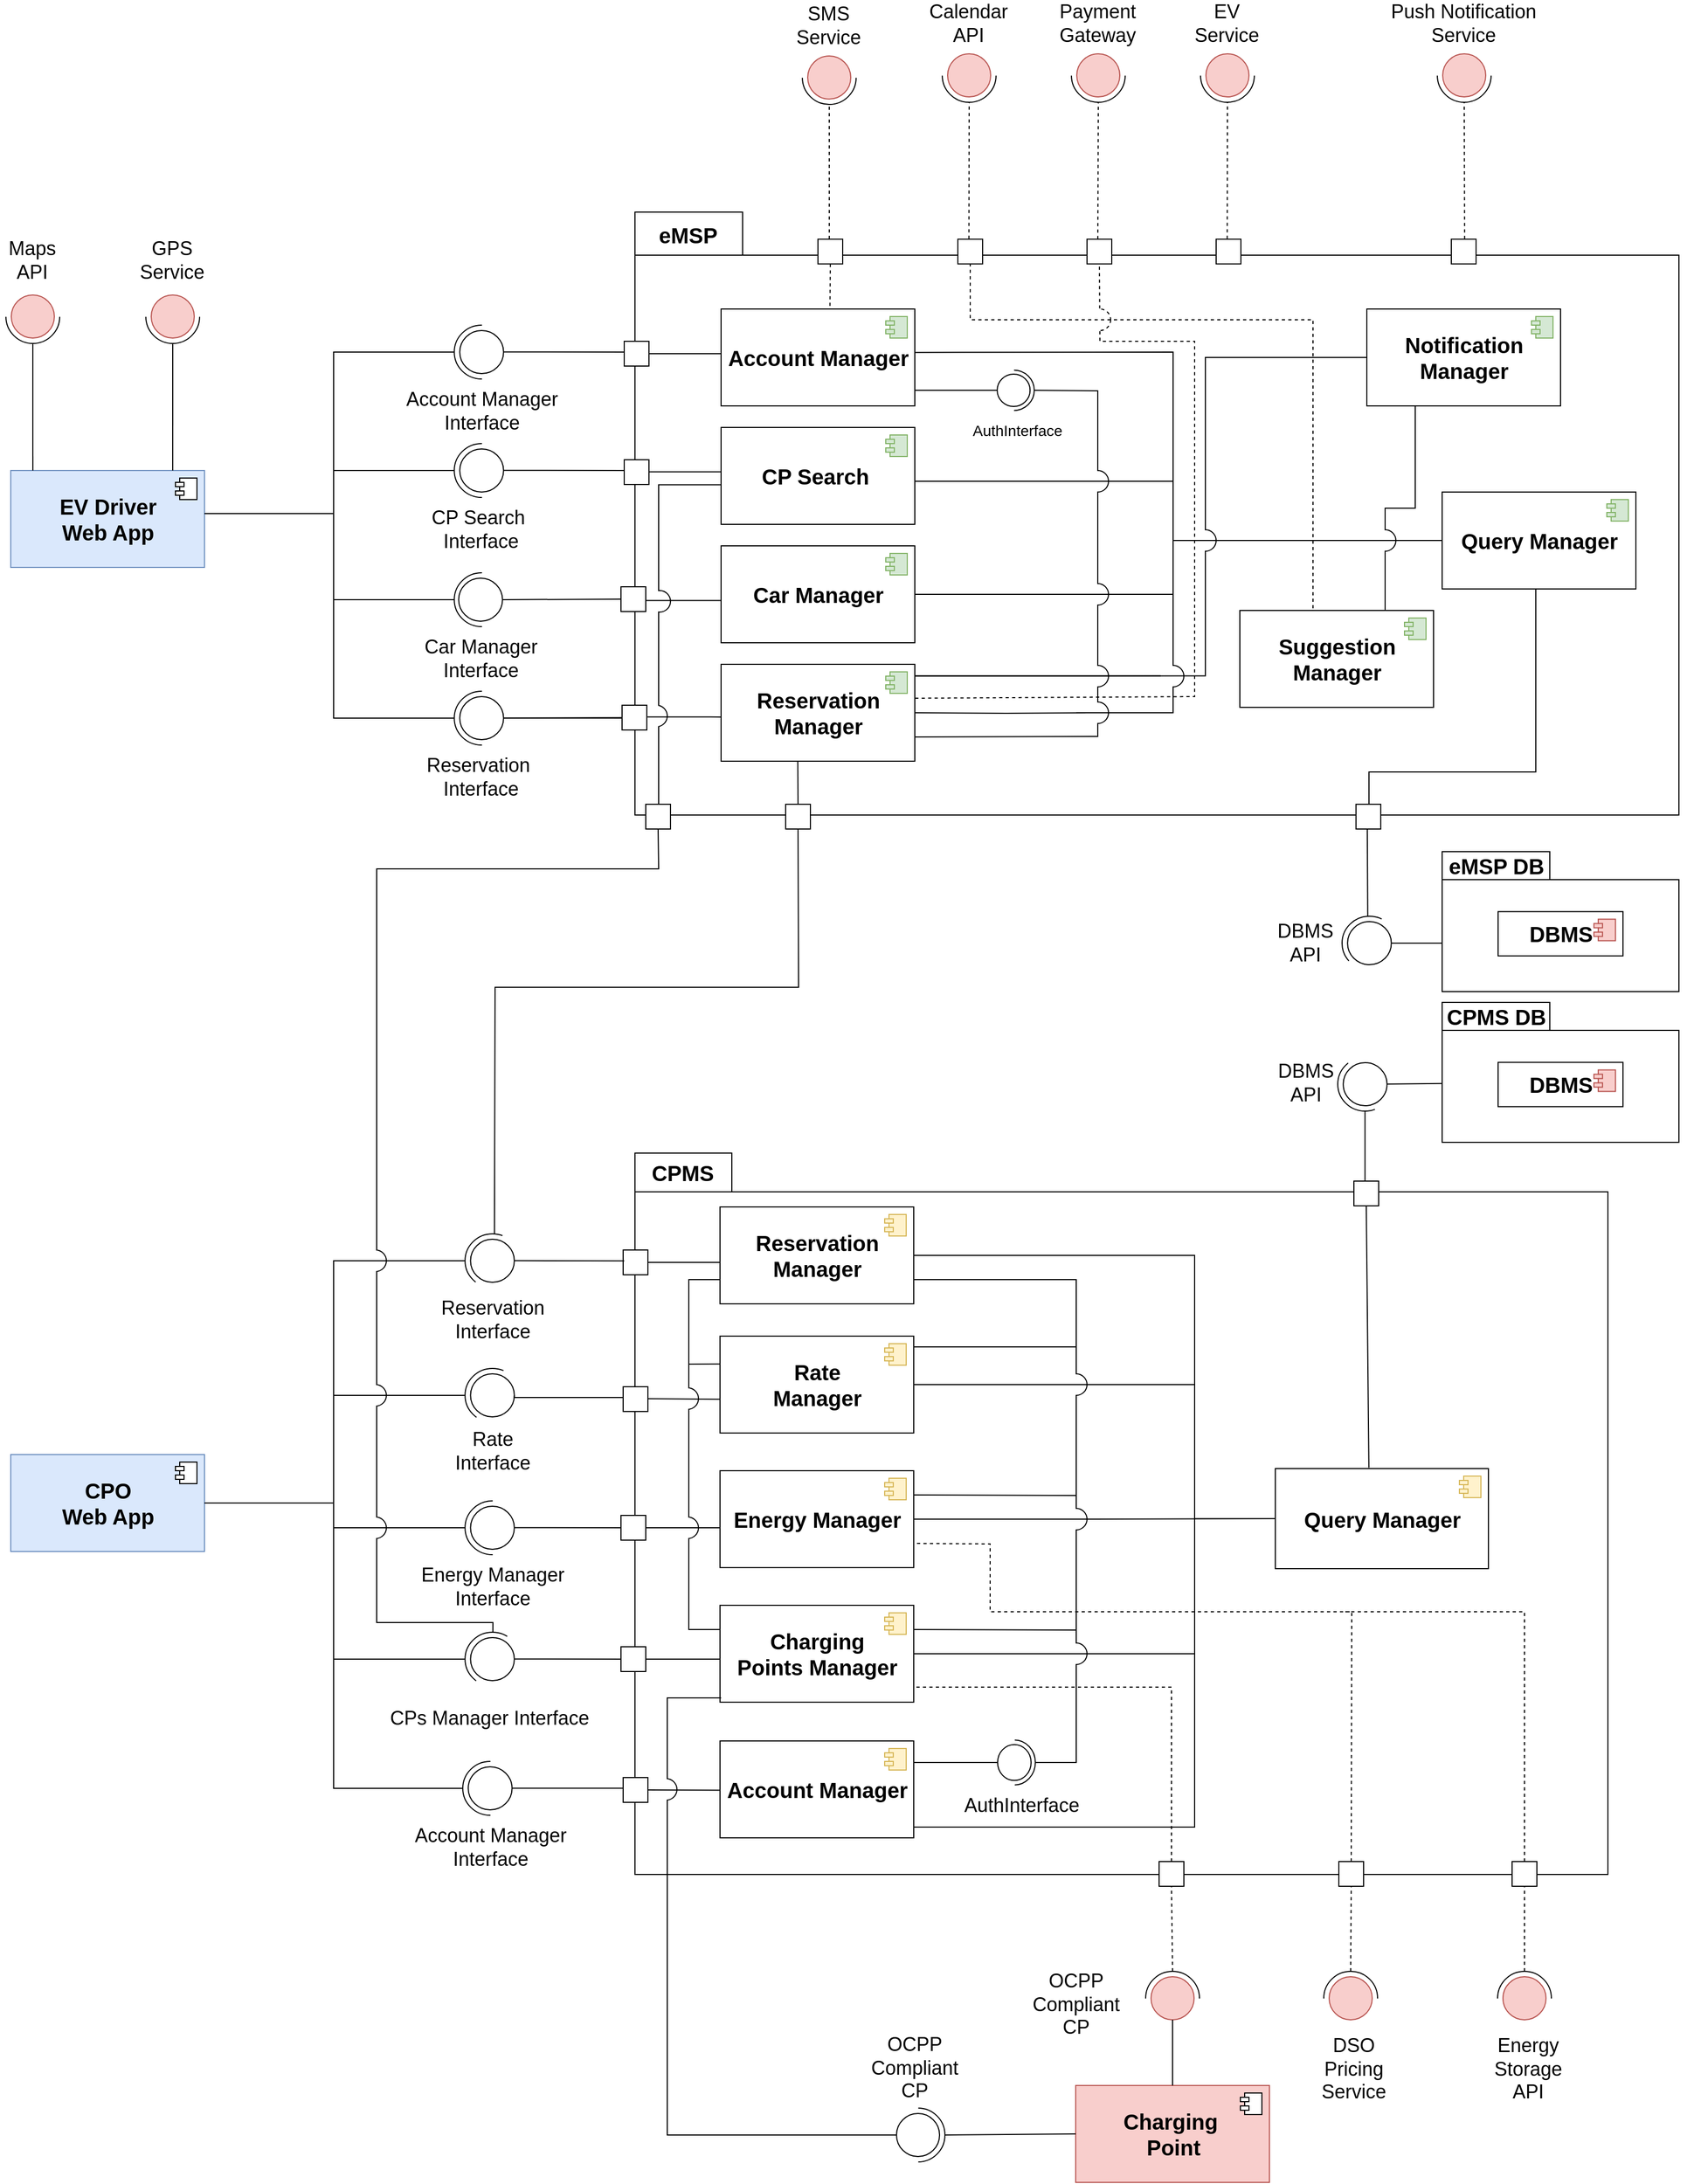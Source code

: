 <mxfile>
    <diagram id="Lw5kkMuMrnF7vJ6KjVIi" name="Pagina-1">
        <mxGraphModel dx="982" dy="1353" grid="1" gridSize="10" guides="1" tooltips="1" connect="1" arrows="1" fold="1" page="1" pageScale="1" pageWidth="827" pageHeight="1169" math="0" shadow="0">
            <root>
                <mxCell id="0"/>
                <mxCell id="1" parent="0"/>
                <mxCell id="714" value="" style="endArrow=none;html=1;rounded=0;entryX=0.5;entryY=1;entryDx=0;entryDy=0;exitX=0.508;exitY=0;exitDx=0;exitDy=0;exitPerimeter=0;" parent="1" source="597" target="715" edge="1">
                    <mxGeometry width="50" height="50" relative="1" as="geometry">
                        <mxPoint x="-362" y="770" as="sourcePoint"/>
                        <mxPoint x="-220" y="120" as="targetPoint"/>
                        <Array as="points">
                            <mxPoint x="-362" y="760"/>
                            <mxPoint x="-470" y="760"/>
                            <mxPoint x="-470" y="60"/>
                            <mxPoint x="-208" y="60"/>
                        </Array>
                    </mxGeometry>
                </mxCell>
                <mxCell id="701" value="" style="group;rotation=90;" parent="1" connectable="0" vertex="1">
                    <mxGeometry x="-20" y="1189" width="60.5" height="91.5" as="geometry"/>
                </mxCell>
                <mxCell id="702" value="" style="group;rotation=0;rounded=0;fontSize=20;" parent="701" connectable="0" vertex="1">
                    <mxGeometry x="21" y="17" width="55" height="60" as="geometry"/>
                </mxCell>
                <mxCell id="703" value="" style="ellipse;fillColor=#ffffff;strokeColor=#000000;fontSize=20;rotation=-180;" parent="702" vertex="1">
                    <mxGeometry x="7" y="5" width="50" height="50" as="geometry"/>
                </mxCell>
                <mxCell id="704" value="" style="rounded=0;whiteSpace=wrap;html=1;fontSize=20;strokeWidth=0;rotation=-180;strokeColor=none;" parent="702" vertex="1">
                    <mxGeometry x="2" width="30" height="60" as="geometry"/>
                </mxCell>
                <mxCell id="705" value="" style="ellipse;fontSize=20;rotation=-180;" parent="702" vertex="1">
                    <mxGeometry x="12" y="10" width="40" height="40" as="geometry"/>
                </mxCell>
                <mxCell id="273" value="" style="ellipse;fillColor=#ffffff;strokeColor=#000000;fontSize=20;" parent="1" vertex="1">
                    <mxGeometry x="426.995" y="104" width="50.877" height="50" as="geometry"/>
                </mxCell>
                <mxCell id="274" value="" style="rounded=0;whiteSpace=wrap;html=1;fontSize=20;strokeWidth=0;strokeColor=none;rotation=-142;" parent="1" vertex="1">
                    <mxGeometry x="443.34" y="109" width="39.83" height="60" as="geometry"/>
                </mxCell>
                <mxCell id="224" value="" style="endArrow=none;html=1;fontSize=20;entryX=0;entryY=0.5;entryDx=0;entryDy=0;dashed=1;exitX=0.538;exitY=-0.005;exitDx=0;exitDy=0;exitPerimeter=0;" parent="1" source="315" target="220" edge="1">
                    <mxGeometry width="50" height="50" relative="1" as="geometry">
                        <mxPoint x="541" y="-530" as="sourcePoint"/>
                        <mxPoint x="470.5" y="-742" as="targetPoint"/>
                    </mxGeometry>
                </mxCell>
                <mxCell id="4" value="" style="group;fontSize=20;" parent="1" vertex="1" connectable="0">
                    <mxGeometry x="-231" y="334" width="905" height="660" as="geometry"/>
                </mxCell>
                <mxCell id="izaFajcsEE2UDhvrSL2r-2" value="" style="shape=folder;fontStyle=1;spacingTop=10;tabWidth=90;tabHeight=36;tabPosition=left;html=1;direction=east;flipV=0;flipH=0;labelPosition=center;verticalLabelPosition=middle;align=center;verticalAlign=middle;horizontal=1;labelBackgroundColor=none;fontSize=20;" parent="4" vertex="1">
                    <mxGeometry x="1" y="-10" width="904" height="670" as="geometry"/>
                </mxCell>
                <mxCell id="2" value="&lt;font style=&quot;font-size: 20px;&quot;&gt;CPMS&lt;/font&gt;" style="text;strokeColor=none;fillColor=none;html=1;fontSize=20;fontStyle=1;verticalAlign=middle;align=center;" parent="4" vertex="1">
                    <mxGeometry y="-2" width="90" height="20" as="geometry"/>
                </mxCell>
                <mxCell id="627" style="edgeStyle=orthogonalEdgeStyle;rounded=0;sketch=0;html=1;exitX=1;exitY=0.5;exitDx=0;exitDy=0;entryX=0;entryY=0.5;entryDx=0;entryDy=0;fontSize=18;endSize=6;strokeWidth=1;elbow=vertical;endArrow=none;endFill=0;" parent="4" source="366" target="377" edge="1">
                    <mxGeometry relative="1" as="geometry">
                        <Array as="points">
                            <mxPoint x="260" y="616"/>
                            <mxPoint x="521" y="616"/>
                            <mxPoint x="521" y="330"/>
                        </Array>
                    </mxGeometry>
                </mxCell>
                <mxCell id="381" value="&lt;b style=&quot;font-size: 20px&quot;&gt;Charging &lt;br&gt;Points Manager&lt;br style=&quot;font-size: 20px&quot;&gt;&lt;/b&gt;" style="html=1;dropTarget=0;fontSize=20;" parent="4" vertex="1">
                    <mxGeometry x="80" y="410" width="180" height="90" as="geometry"/>
                </mxCell>
                <mxCell id="382" value="" style="shape=module;jettyWidth=8;jettyHeight=4;fontSize=20;fillColor=#fff2cc;strokeColor=#d6b656;" parent="381" vertex="1">
                    <mxGeometry x="1" width="20" height="20" relative="1" as="geometry">
                        <mxPoint x="-27" y="7" as="offset"/>
                    </mxGeometry>
                </mxCell>
                <mxCell id="629" style="edgeStyle=orthogonalEdgeStyle;rounded=0;sketch=0;html=1;exitX=1;exitY=0.5;exitDx=0;exitDy=0;entryX=0;entryY=0.5;entryDx=0;entryDy=0;fontSize=18;endArrow=none;endFill=0;endSize=6;strokeWidth=1;elbow=vertical;" parent="4" source="379" target="377" edge="1">
                    <mxGeometry relative="1" as="geometry">
                        <Array as="points">
                            <mxPoint x="521" y="85"/>
                            <mxPoint x="521" y="329"/>
                        </Array>
                    </mxGeometry>
                </mxCell>
                <mxCell id="379" value="&lt;b style=&quot;font-size: 20px;&quot;&gt;Reservation &lt;br style=&quot;font-size: 20px;&quot;&gt;Manager&lt;/b&gt;" style="html=1;dropTarget=0;fontSize=20;" parent="4" vertex="1">
                    <mxGeometry x="80" y="40" width="180" height="90" as="geometry"/>
                </mxCell>
                <mxCell id="380" value="" style="shape=module;jettyWidth=8;jettyHeight=4;fontSize=20;fillColor=#fff2cc;strokeColor=#d6b656;" parent="379" vertex="1">
                    <mxGeometry x="1" width="20" height="20" relative="1" as="geometry">
                        <mxPoint x="-27" y="7" as="offset"/>
                    </mxGeometry>
                </mxCell>
                <mxCell id="377" value="&lt;b style=&quot;font-size: 20px;&quot;&gt;Query Manager&lt;/b&gt;" style="html=1;dropTarget=0;fontSize=20;sketch=0;" parent="4" vertex="1">
                    <mxGeometry x="596" y="283" width="198" height="93" as="geometry"/>
                </mxCell>
                <mxCell id="378" value="" style="shape=module;jettyWidth=8;jettyHeight=4;fontSize=20;fillColor=#fff2cc;strokeColor=#d6b656;" parent="377" vertex="1">
                    <mxGeometry x="1" width="20" height="20" relative="1" as="geometry">
                        <mxPoint x="-27" y="7" as="offset"/>
                    </mxGeometry>
                </mxCell>
                <mxCell id="375" value="&lt;b style=&quot;font-size: 20px;&quot;&gt;Energy Manager&lt;/b&gt;" style="html=1;dropTarget=0;fontSize=20;" parent="4" vertex="1">
                    <mxGeometry x="80" y="285" width="180" height="90" as="geometry"/>
                </mxCell>
                <mxCell id="376" value="" style="shape=module;jettyWidth=8;jettyHeight=4;fontSize=20;fillColor=#fff2cc;strokeColor=#d6b656;" parent="375" vertex="1">
                    <mxGeometry x="1" width="20" height="20" relative="1" as="geometry">
                        <mxPoint x="-27" y="7" as="offset"/>
                    </mxGeometry>
                </mxCell>
                <mxCell id="563" value="&lt;b style=&quot;font-size: 20px&quot;&gt;Rate&lt;br&gt;Manager&lt;/b&gt;" style="html=1;dropTarget=0;fontSize=20;" parent="4" vertex="1">
                    <mxGeometry x="80" y="160" width="180" height="90" as="geometry"/>
                </mxCell>
                <mxCell id="564" value="" style="shape=module;jettyWidth=8;jettyHeight=4;fontSize=20;fillColor=#fff2cc;strokeColor=#d6b656;" parent="563" vertex="1">
                    <mxGeometry x="1" width="20" height="20" relative="1" as="geometry">
                        <mxPoint x="-27" y="7" as="offset"/>
                    </mxGeometry>
                </mxCell>
                <mxCell id="567" value="&lt;span style=&quot;color: rgba(0 , 0 , 0 , 0) ; font-family: monospace ; font-size: 0px&quot;&gt;%3CmxGraphModel%3E%3Croot%3E%3CmxCell%20id%3D%220%22%2F%3E%3CmxCell%20id%3D%221%22%20parent%3D%220%22%2F%3E%3CmxCell%20id%3D%222%22%20value%3D%22%22%20style%3D%22group%3Bdashed%3D1%3BfontSize%3D20%3B%22%20vertex%3D%221%22%20connectable%3D%220%22%20parent%3D%221%22%3E%3CmxGeometry%20x%3D%22-520%22%20y%3D%22730%22%20width%3D%22290%22%20height%3D%22100%22%20as%3D%22geometry%22%2F%3E%3C%2FmxCell%3E%3CmxCell%20id%3D%223%22%20value%3D%22%22%20style%3D%22ellipse%3BfillColor%3D%23ffffff%3BstrokeColor%3D%23000000%3BfontSize%3D20%3B%22%20vertex%3D%221%22%20parent%3D%222%22%3E%3CmxGeometry%20x%3D%22122.105%22%20y%3D%225%22%20width%3D%2250.877%22%20height%3D%2250%22%20as%3D%22geometry%22%2F%3E%3C%2FmxCell%3E%3CmxCell%20id%3D%224%22%20value%3D%22%22%20style%3D%22rounded%3D0%3BwhiteSpace%3Dwrap%3Bhtml%3D1%3BfontSize%3D20%3BstrokeWidth%3D0%3BstrokeColor%3Dnone%3B%22%20vertex%3D%221%22%20parent%3D%222%22%3E%3CmxGeometry%20x%3D%22147.544%22%20width%3D%2230.526%22%20height%3D%2260%22%20as%3D%22geometry%22%2F%3E%3C%2FmxCell%3E%3CmxCell%20id%3D%225%22%20value%3D%22%22%20style%3D%22ellipse%3BfillColor%3D%23ffffff%3BstrokeColor%3D%23000000%3BfontSize%3D20%3Bshadow%3D0%3Bsketch%3D0%3B%22%20vertex%3D%221%22%20parent%3D%222%22%3E%3CmxGeometry%20x%3D%22127.193%22%20y%3D%2210%22%20width%3D%2240.702%22%20height%3D%2240%22%20as%3D%22geometry%22%2F%3E%3C%2FmxCell%3E%3CmxCell%20id%3D%226%22%20value%3D%22%22%20style%3D%22endArrow%3Dnone%3Bhtml%3D1%3BfontSize%3D20%3BstrokeWidth%3D1%3BendSize%3D6%3B%22%20edge%3D%221%22%20parent%3D%222%22%3E%3CmxGeometry%20width%3D%2250%22%20height%3D%2250%22%20relative%3D%221%22%20as%3D%22geometry%22%3E%3CmxPoint%20x%3D%22167.895%22%20y%3D%2229.83%22%20as%3D%22sourcePoint%22%2F%3E%3CmxPoint%20x%3D%22270%22%20y%3D%2230%22%20as%3D%22targetPoint%22%2F%3E%3C%2FmxGeometry%3E%3C%2FmxCell%3E%3CmxCell%20id%3D%227%22%20value%3D%22Account%20Manager%26lt%3Bbr%26gt%3BInterface%22%20style%3D%22text%3Bhtml%3D1%3BstrokeColor%3Dnone%3BfillColor%3Dnone%3Balign%3Dcenter%3BverticalAlign%3Dmiddle%3BwhiteSpace%3Dwrap%3Brounded%3D0%3BfontSize%3D18%3B%22%20vertex%3D%221%22%20parent%3D%222%22%3E%3CmxGeometry%20x%3D%2250.7%22%20y%3D%2270%22%20width%3D%22193.68%22%20height%3D%2230%22%20as%3D%22geometry%22%2F%3E%3C%2FmxCell%3E%3C%2Froot%3E%3C%2FmxGraphModel%3E&lt;/span&gt;" style="whiteSpace=wrap;html=1;aspect=fixed;rounded=0;fontSize=20;fillColor=#FFFFFF;" parent="4" vertex="1">
                    <mxGeometry x="-10" y="207.0" width="23" height="23" as="geometry"/>
                </mxCell>
                <mxCell id="569" value="" style="whiteSpace=wrap;html=1;aspect=fixed;rounded=0;fontSize=20;fillColor=#FFFFFF;" parent="4" vertex="1">
                    <mxGeometry x="-10" y="80.0" width="23" height="23" as="geometry"/>
                </mxCell>
                <mxCell id="571" value="" style="endArrow=none;html=1;rounded=0;sketch=0;fontSize=18;endSize=6;strokeWidth=1;elbow=vertical;exitX=1;exitY=0.5;exitDx=0;exitDy=0;entryX=3.913;entryY=0.5;entryDx=0;entryDy=0;entryPerimeter=0;" parent="4" source="569" target="569" edge="1">
                    <mxGeometry width="50" height="50" relative="1" as="geometry">
                        <mxPoint x="460" y="560" as="sourcePoint"/>
                        <mxPoint x="510" y="510" as="targetPoint"/>
                    </mxGeometry>
                </mxCell>
                <mxCell id="577" value="" style="whiteSpace=wrap;html=1;aspect=fixed;rounded=0;fontSize=20;fillColor=#FFFFFF;" parent="4" vertex="1">
                    <mxGeometry x="488" y="648.0" width="23" height="23" as="geometry"/>
                </mxCell>
                <mxCell id="579" value="" style="whiteSpace=wrap;html=1;aspect=fixed;rounded=0;fontSize=20;fillColor=#FFFFFF;" parent="4" vertex="1">
                    <mxGeometry x="816" y="648.0" width="23" height="23" as="geometry"/>
                </mxCell>
                <mxCell id="606" value="&lt;span style=&quot;color: rgba(0 , 0 , 0 , 0) ; font-family: monospace ; font-size: 0px&quot;&gt;%3CmxGraphModel%3E%3Croot%3E%3CmxCell%20id%3D%220%22%2F%3E%3CmxCell%20id%3D%221%22%20parent%3D%220%22%2F%3E%3CmxCell%20id%3D%222%22%20value%3D%22%22%20style%3D%22group%3Bdashed%3D1%3BfontSize%3D20%3B%22%20vertex%3D%221%22%20connectable%3D%220%22%20parent%3D%221%22%3E%3CmxGeometry%20x%3D%22-520%22%20y%3D%22730%22%20width%3D%22290%22%20height%3D%22100%22%20as%3D%22geometry%22%2F%3E%3C%2FmxCell%3E%3CmxCell%20id%3D%223%22%20value%3D%22%22%20style%3D%22ellipse%3BfillColor%3D%23ffffff%3BstrokeColor%3D%23000000%3BfontSize%3D20%3B%22%20vertex%3D%221%22%20parent%3D%222%22%3E%3CmxGeometry%20x%3D%22122.105%22%20y%3D%225%22%20width%3D%2250.877%22%20height%3D%2250%22%20as%3D%22geometry%22%2F%3E%3C%2FmxCell%3E%3CmxCell%20id%3D%224%22%20value%3D%22%22%20style%3D%22rounded%3D0%3BwhiteSpace%3Dwrap%3Bhtml%3D1%3BfontSize%3D20%3BstrokeWidth%3D0%3BstrokeColor%3Dnone%3B%22%20vertex%3D%221%22%20parent%3D%222%22%3E%3CmxGeometry%20x%3D%22147.544%22%20width%3D%2230.526%22%20height%3D%2260%22%20as%3D%22geometry%22%2F%3E%3C%2FmxCell%3E%3CmxCell%20id%3D%225%22%20value%3D%22%22%20style%3D%22ellipse%3BfillColor%3D%23ffffff%3BstrokeColor%3D%23000000%3BfontSize%3D20%3Bshadow%3D0%3Bsketch%3D0%3B%22%20vertex%3D%221%22%20parent%3D%222%22%3E%3CmxGeometry%20x%3D%22127.193%22%20y%3D%2210%22%20width%3D%2240.702%22%20height%3D%2240%22%20as%3D%22geometry%22%2F%3E%3C%2FmxCell%3E%3CmxCell%20id%3D%226%22%20value%3D%22%22%20style%3D%22endArrow%3Dnone%3Bhtml%3D1%3BfontSize%3D20%3BstrokeWidth%3D1%3BendSize%3D6%3B%22%20edge%3D%221%22%20parent%3D%222%22%3E%3CmxGeometry%20width%3D%2250%22%20height%3D%2250%22%20relative%3D%221%22%20as%3D%22geometry%22%3E%3CmxPoint%20x%3D%22167.895%22%20y%3D%2229.83%22%20as%3D%22sourcePoint%22%2F%3E%3CmxPoint%20x%3D%22270%22%20y%3D%2230%22%20as%3D%22targetPoint%22%2F%3E%3C%2FmxGeometry%3E%3C%2FmxCell%3E%3CmxCell%20id%3D%227%22%20value%3D%22Account%20Manager%26lt%3Bbr%26gt%3BInterface%22%20style%3D%22text%3Bhtml%3D1%3BstrokeColor%3Dnone%3BfillColor%3Dnone%3Balign%3Dcenter%3BverticalAlign%3Dmiddle%3BwhiteSpace%3Dwrap%3Brounded%3D0%3BfontSize%3D18%3B%22%20vertex%3D%221%22%20parent%3D%222%22%3E%3CmxGeometry%20x%3D%2250.7%22%20y%3D%2270%22%20width%3D%22193.68%22%20height%3D%2230%22%20as%3D%22geometry%22%2F%3E%3C%2FmxCell%3E%3C%2Froot%3E%3C%2FmxGraphModel%3E&lt;/span&gt;" style="whiteSpace=wrap;html=1;aspect=fixed;rounded=0;fontSize=20;fillColor=#FFFFFF;" parent="4" vertex="1">
                    <mxGeometry x="-10" y="570.0" width="23" height="23" as="geometry"/>
                </mxCell>
                <mxCell id="623" value="" style="endArrow=none;html=1;fontSize=20;strokeWidth=1;endSize=6;exitX=0.5;exitY=1;exitDx=0;exitDy=0;entryX=0.439;entryY=-0.008;entryDx=0;entryDy=0;entryPerimeter=0;" parent="4" source="624" target="377" edge="1">
                    <mxGeometry width="50" height="50" relative="1" as="geometry">
                        <mxPoint x="644.005" y="160" as="sourcePoint"/>
                        <mxPoint x="746.11" y="160.17" as="targetPoint"/>
                    </mxGeometry>
                </mxCell>
                <mxCell id="624" value="" style="whiteSpace=wrap;html=1;aspect=fixed;rounded=0;fontSize=20;fillColor=#FFFFFF;" parent="4" vertex="1">
                    <mxGeometry x="669" y="16" width="23" height="23" as="geometry"/>
                </mxCell>
                <mxCell id="636" value="" style="endArrow=none;dashed=1;html=1;rounded=0;sketch=0;fontSize=18;endSize=6;strokeWidth=1;elbow=vertical;exitX=0.5;exitY=0;exitDx=0;exitDy=0;entryX=1;entryY=0.25;entryDx=0;entryDy=0;edgeStyle=orthogonalEdgeStyle;" parent="4" source="577" target="381" edge="1">
                    <mxGeometry width="50" height="50" relative="1" as="geometry">
                        <mxPoint x="651" y="446" as="sourcePoint"/>
                        <mxPoint x="701" y="396" as="targetPoint"/>
                        <Array as="points">
                            <mxPoint x="500" y="486"/>
                            <mxPoint x="260" y="486"/>
                        </Array>
                    </mxGeometry>
                </mxCell>
                <mxCell id="647" value="" style="endArrow=none;html=1;rounded=0;fontSize=20;endSize=6;strokeWidth=1;entryX=1;entryY=0.75;entryDx=0;entryDy=0;exitX=0;exitY=0.5;exitDx=0;exitDy=0;edgeStyle=orthogonalEdgeStyle;" parent="4" source="652" target="379" edge="1">
                    <mxGeometry width="50" height="50" relative="1" as="geometry">
                        <mxPoint x="371" y="560" as="sourcePoint"/>
                        <mxPoint x="260" y="230.5" as="targetPoint"/>
                        <Array as="points">
                            <mxPoint x="411" y="556"/>
                            <mxPoint x="411" y="107"/>
                        </Array>
                    </mxGeometry>
                </mxCell>
                <mxCell id="649" value="" style="ellipse;whiteSpace=wrap;html=1;aspect=fixed;rounded=1;fontSize=20;strokeColor=#000000;strokeWidth=1;" parent="4" vertex="1">
                    <mxGeometry x="401" y="445" width="20" height="20" as="geometry"/>
                </mxCell>
                <mxCell id="650" value="" style="rounded=0;whiteSpace=wrap;html=1;fontSize=20;strokeColor=#FFFFFF;strokeWidth=1;" parent="4" vertex="1">
                    <mxGeometry x="400" y="445" width="10" height="20" as="geometry"/>
                </mxCell>
                <mxCell id="630" style="edgeStyle=orthogonalEdgeStyle;rounded=0;sketch=0;html=1;exitX=1;exitY=0.5;exitDx=0;exitDy=0;entryX=0;entryY=0.5;entryDx=0;entryDy=0;fontSize=18;endArrow=none;endFill=0;endSize=6;strokeWidth=1;elbow=vertical;" parent="4" source="381" target="377" edge="1">
                    <mxGeometry relative="1" as="geometry">
                        <Array as="points">
                            <mxPoint x="521" y="455"/>
                            <mxPoint x="521" y="330"/>
                        </Array>
                    </mxGeometry>
                </mxCell>
                <mxCell id="659" value="" style="ellipse;whiteSpace=wrap;html=1;aspect=fixed;rounded=1;fontSize=20;strokeColor=#000000;strokeWidth=1;" parent="4" vertex="1">
                    <mxGeometry x="401" y="320" width="20" height="20" as="geometry"/>
                </mxCell>
                <mxCell id="660" value="" style="rounded=0;whiteSpace=wrap;html=1;fontSize=20;strokeColor=#FFFFFF;strokeWidth=1;" parent="4" vertex="1">
                    <mxGeometry x="400" y="320" width="10" height="20" as="geometry"/>
                </mxCell>
                <mxCell id="631" style="edgeStyle=orthogonalEdgeStyle;rounded=0;sketch=0;html=1;exitX=1;exitY=0.5;exitDx=0;exitDy=0;entryX=0;entryY=0.5;entryDx=0;entryDy=0;fontSize=18;endArrow=none;endFill=0;endSize=6;strokeWidth=1;elbow=vertical;" parent="4" source="375" target="377" edge="1">
                    <mxGeometry relative="1" as="geometry"/>
                </mxCell>
                <mxCell id="657" value="" style="group" parent="4" connectable="0" vertex="1">
                    <mxGeometry x="260" y="531" width="113" height="50" as="geometry"/>
                </mxCell>
                <mxCell id="652" value="" style="ellipse;fillColor=#ffffff;strokeColor=#000000;fontSize=20;rotation=-180;" parent="657" vertex="1">
                    <mxGeometry x="74.122" y="4.167" width="38.878" height="41.667" as="geometry"/>
                </mxCell>
                <mxCell id="653" value="" style="rounded=0;whiteSpace=wrap;html=1;fontSize=20;strokeWidth=0;strokeColor=none;rotation=-180;" parent="657" vertex="1">
                    <mxGeometry x="70.302" width="23.327" height="50" as="geometry"/>
                </mxCell>
                <mxCell id="654" value="" style="ellipse;fillColor=#ffffff;strokeColor=#000000;fontSize=20;shadow=0;sketch=0;rotation=-180;" parent="657" vertex="1">
                    <mxGeometry x="77.943" y="8.333" width="31.102" height="33.333" as="geometry"/>
                </mxCell>
                <mxCell id="655" value="" style="endArrow=none;html=1;fontSize=20;strokeWidth=1;endSize=6;entryX=0.003;entryY=0.427;entryDx=0;entryDy=0;entryPerimeter=0;" parent="657" edge="1">
                    <mxGeometry width="50" height="50" relative="1" as="geometry">
                        <mxPoint x="77.943" y="25" as="sourcePoint"/>
                        <mxPoint y="25" as="targetPoint"/>
                    </mxGeometry>
                </mxCell>
                <mxCell id="663" value="AuthInterface" style="text;html=1;strokeColor=none;fillColor=none;align=center;verticalAlign=middle;whiteSpace=wrap;rounded=0;fontSize=18;" parent="4" vertex="1">
                    <mxGeometry x="271" y="581" width="179" height="29" as="geometry"/>
                </mxCell>
                <mxCell id="676" value="" style="ellipse;whiteSpace=wrap;html=1;aspect=fixed;rounded=1;fontSize=20;strokeColor=#000000;strokeWidth=1;" parent="4" vertex="1">
                    <mxGeometry x="401" y="195" width="20" height="20" as="geometry"/>
                </mxCell>
                <mxCell id="677" value="" style="rounded=0;whiteSpace=wrap;html=1;fontSize=20;strokeColor=#FFFFFF;strokeWidth=1;" parent="4" vertex="1">
                    <mxGeometry x="400" y="195" width="10" height="20" as="geometry"/>
                </mxCell>
                <mxCell id="673" style="edgeStyle=orthogonalEdgeStyle;rounded=0;sketch=0;html=1;exitX=1;exitY=0.5;exitDx=0;exitDy=0;entryX=0;entryY=0.5;entryDx=0;entryDy=0;fontSize=18;endArrow=none;endFill=0;endSize=6;strokeWidth=1;elbow=vertical;" parent="4" source="563" target="377" edge="1">
                    <mxGeometry relative="1" as="geometry">
                        <Array as="points">
                            <mxPoint x="521" y="205"/>
                            <mxPoint x="521" y="329"/>
                        </Array>
                    </mxGeometry>
                </mxCell>
                <mxCell id="678" value="" style="endArrow=none;html=1;rounded=0;sketch=0;fontSize=18;endSize=6;strokeWidth=1;elbow=vertical;exitX=1;exitY=0.25;exitDx=0;exitDy=0;" parent="4" source="375" edge="1">
                    <mxGeometry width="50" height="50" relative="1" as="geometry">
                        <mxPoint x="481" y="406" as="sourcePoint"/>
                        <mxPoint x="411" y="308" as="targetPoint"/>
                    </mxGeometry>
                </mxCell>
                <mxCell id="366" value="&lt;b style=&quot;font-size: 20px&quot;&gt;Account Manager&lt;/b&gt;" style="html=1;dropTarget=0;fontSize=20;" parent="4" vertex="1">
                    <mxGeometry x="80" y="536" width="180" height="90" as="geometry"/>
                </mxCell>
                <mxCell id="367" value="" style="shape=module;jettyWidth=8;jettyHeight=4;fontSize=20;fillColor=#fff2cc;strokeColor=#d6b656;" parent="366" vertex="1">
                    <mxGeometry x="1" width="20" height="20" relative="1" as="geometry">
                        <mxPoint x="-27" y="7" as="offset"/>
                    </mxGeometry>
                </mxCell>
                <mxCell id="768" value="" style="endArrow=none;html=1;rounded=0;exitX=0;exitY=0.25;exitDx=0;exitDy=0;entryX=0;entryY=0.75;entryDx=0;entryDy=0;edgeStyle=orthogonalEdgeStyle;" edge="1" parent="4" source="381" target="379">
                    <mxGeometry width="50" height="50" relative="1" as="geometry">
                        <mxPoint x="221" y="386" as="sourcePoint"/>
                        <mxPoint x="271" y="336" as="targetPoint"/>
                        <Array as="points">
                            <mxPoint x="51" y="433"/>
                            <mxPoint x="51" y="108"/>
                        </Array>
                    </mxGeometry>
                </mxCell>
                <mxCell id="759" value="" style="group" vertex="1" connectable="0" parent="4">
                    <mxGeometry x="40" y="328" width="20" height="20" as="geometry"/>
                </mxCell>
                <mxCell id="760" value="" style="ellipse;whiteSpace=wrap;html=1;aspect=fixed;strokeColor=#000000;" vertex="1" parent="759">
                    <mxGeometry width="20" height="20" as="geometry"/>
                </mxCell>
                <mxCell id="761" value="" style="rounded=0;whiteSpace=wrap;html=1;strokeColor=#FFFFFF;" vertex="1" parent="759">
                    <mxGeometry width="10" height="20" as="geometry"/>
                </mxCell>
                <mxCell id="765" value="" style="group" vertex="1" connectable="0" parent="4">
                    <mxGeometry x="42" y="208" width="20" height="20" as="geometry"/>
                </mxCell>
                <mxCell id="766" value="" style="ellipse;whiteSpace=wrap;html=1;aspect=fixed;strokeColor=#000000;" vertex="1" parent="765">
                    <mxGeometry x="-2" width="20" height="20" as="geometry"/>
                </mxCell>
                <mxCell id="767" value="" style="rounded=0;whiteSpace=wrap;html=1;strokeColor=#FFFFFF;" vertex="1" parent="765">
                    <mxGeometry x="-2" width="10" height="20" as="geometry"/>
                </mxCell>
                <mxCell id="573" value="" style="endArrow=none;html=1;rounded=0;sketch=0;fontSize=18;endSize=6;strokeWidth=1;elbow=vertical;exitX=1;exitY=0.5;exitDx=0;exitDy=0;edgeStyle=elbowEdgeStyle;" parent="4" edge="1">
                    <mxGeometry width="50" height="50" relative="1" as="geometry">
                        <mxPoint x="13" y="218.14" as="sourcePoint"/>
                        <mxPoint x="80" y="219" as="targetPoint"/>
                        <Array as="points">
                            <mxPoint x="50" y="218.64"/>
                        </Array>
                    </mxGeometry>
                </mxCell>
                <mxCell id="604" value="" style="endArrow=none;html=1;rounded=0;sketch=0;fontSize=18;endSize=6;strokeWidth=1;elbow=vertical;exitX=1;exitY=0.5;exitDx=0;exitDy=0;entryX=3.913;entryY=0.5;entryDx=0;entryDy=0;entryPerimeter=0;" parent="4" source="602" edge="1">
                    <mxGeometry width="50" height="50" relative="1" as="geometry">
                        <mxPoint x="13" y="338.0" as="sourcePoint"/>
                        <mxPoint x="79.999" y="338.0" as="targetPoint"/>
                    </mxGeometry>
                </mxCell>
                <mxCell id="605" value="" style="endArrow=none;html=1;rounded=0;sketch=0;fontSize=18;endSize=6;strokeWidth=1;elbow=vertical;exitX=1;exitY=0.5;exitDx=0;exitDy=0;entryX=3.913;entryY=0.5;entryDx=0;entryDy=0;entryPerimeter=0;" parent="4" source="603" edge="1">
                    <mxGeometry width="50" height="50" relative="1" as="geometry">
                        <mxPoint x="13" y="460.0" as="sourcePoint"/>
                        <mxPoint x="79.999" y="460.0" as="targetPoint"/>
                    </mxGeometry>
                </mxCell>
                <mxCell id="743" value="" style="group" parent="4" vertex="1" connectable="0">
                    <mxGeometry x="21" y="571" width="20" height="20" as="geometry"/>
                </mxCell>
                <mxCell id="745" value="" style="rounded=0;whiteSpace=wrap;html=1;strokeColor=#FFFFFF;" parent="743" vertex="1">
                    <mxGeometry width="10" height="20" as="geometry"/>
                </mxCell>
                <mxCell id="741" value="" style="endArrow=none;html=1;rounded=0;exitX=1;exitY=0.5;exitDx=0;exitDy=0;entryX=0;entryY=0.508;entryDx=0;entryDy=0;entryPerimeter=0;" parent="4" source="606" target="366" edge="1">
                    <mxGeometry width="50" height="50" relative="1" as="geometry">
                        <mxPoint x="11" y="626" as="sourcePoint"/>
                        <mxPoint x="61" y="576" as="targetPoint"/>
                    </mxGeometry>
                </mxCell>
                <mxCell id="94" value="&lt;b style=&quot;font-size: 20px&quot;&gt;EV Driver&lt;br&gt;Web App&lt;/b&gt;" style="html=1;dropTarget=0;fontSize=20;fillColor=#dae8fc;strokeColor=#6c8ebf;" parent="1" vertex="1">
                    <mxGeometry x="-810" y="-310" width="180" height="90" as="geometry"/>
                </mxCell>
                <mxCell id="95" value="" style="shape=module;jettyWidth=8;jettyHeight=4;fontSize=20;" parent="94" vertex="1">
                    <mxGeometry x="1" width="20" height="20" relative="1" as="geometry">
                        <mxPoint x="-27" y="7" as="offset"/>
                    </mxGeometry>
                </mxCell>
                <mxCell id="137" value="" style="group;dashed=1;fontSize=20;" parent="1" vertex="1" connectable="0">
                    <mxGeometry x="-520" y="-450" width="290" height="100" as="geometry"/>
                </mxCell>
                <mxCell id="90" value="" style="ellipse;fillColor=#ffffff;strokeColor=#000000;fontSize=20;" parent="137" vertex="1">
                    <mxGeometry x="122.105" y="5" width="50.877" height="50" as="geometry"/>
                </mxCell>
                <mxCell id="91" value="" style="rounded=0;whiteSpace=wrap;html=1;fontSize=20;strokeWidth=0;strokeColor=none;" parent="137" vertex="1">
                    <mxGeometry x="147.544" width="30.526" height="60" as="geometry"/>
                </mxCell>
                <mxCell id="89" value="" style="ellipse;fillColor=#ffffff;strokeColor=#000000;fontSize=20;shadow=0;sketch=0;" parent="137" vertex="1">
                    <mxGeometry x="127.193" y="10" width="40.702" height="40" as="geometry"/>
                </mxCell>
                <mxCell id="96" value="" style="endArrow=none;html=1;fontSize=20;strokeWidth=1;endSize=6;" parent="137" edge="1">
                    <mxGeometry width="50" height="50" relative="1" as="geometry">
                        <mxPoint x="167.895" y="29.83" as="sourcePoint"/>
                        <mxPoint x="280" y="30" as="targetPoint"/>
                    </mxGeometry>
                </mxCell>
                <mxCell id="98" value="Account Manager Interface" style="text;html=1;strokeColor=none;fillColor=none;align=center;verticalAlign=middle;whiteSpace=wrap;rounded=0;fontSize=18;" parent="137" vertex="1">
                    <mxGeometry x="50.7" y="70" width="193.68" height="30" as="geometry"/>
                </mxCell>
                <mxCell id="144" value="" style="group;fontSize=20;" parent="1" vertex="1" connectable="0">
                    <mxGeometry x="-520" y="-340" width="290" height="100" as="geometry"/>
                </mxCell>
                <mxCell id="145" value="" style="ellipse;fillColor=#ffffff;strokeColor=#000000;fontSize=20;" parent="144" vertex="1">
                    <mxGeometry x="122.105" y="5" width="50.877" height="50" as="geometry"/>
                </mxCell>
                <mxCell id="146" value="" style="rounded=0;whiteSpace=wrap;html=1;fontSize=20;strokeWidth=0;strokeColor=none;" parent="144" vertex="1">
                    <mxGeometry x="147.544" width="30.526" height="60" as="geometry"/>
                </mxCell>
                <mxCell id="147" value="" style="ellipse;fillColor=#ffffff;strokeColor=#000000;fontSize=20;" parent="144" vertex="1">
                    <mxGeometry x="127.193" y="10" width="40.702" height="40" as="geometry"/>
                </mxCell>
                <mxCell id="148" value="" style="endArrow=none;html=1;fontSize=20;strokeWidth=1;endSize=6;" parent="144" edge="1">
                    <mxGeometry width="50" height="50" relative="1" as="geometry">
                        <mxPoint x="10" y="30" as="sourcePoint"/>
                        <mxPoint x="122.105" y="30" as="targetPoint"/>
                    </mxGeometry>
                </mxCell>
                <mxCell id="149" value="" style="endArrow=none;html=1;fontSize=20;strokeWidth=1;endSize=6;" parent="144" edge="1">
                    <mxGeometry width="50" height="50" relative="1" as="geometry">
                        <mxPoint x="167.895" y="29.83" as="sourcePoint"/>
                        <mxPoint x="280" y="30" as="targetPoint"/>
                    </mxGeometry>
                </mxCell>
                <mxCell id="150" value="CP Search&amp;nbsp;&lt;br style=&quot;font-size: 18px;&quot;&gt;Interface" style="text;html=1;strokeColor=none;fillColor=none;align=center;verticalAlign=middle;whiteSpace=wrap;rounded=0;fontSize=18;" parent="144" vertex="1">
                    <mxGeometry x="76.316" y="70" width="142.456" height="30" as="geometry"/>
                </mxCell>
                <mxCell id="185" value="" style="group;rotation=90;fontSize=20;" parent="1" connectable="0" vertex="1">
                    <mxGeometry x="-817.5" y="-486" width="55" height="60" as="geometry"/>
                </mxCell>
                <mxCell id="182" value="" style="ellipse;fillColor=#ffffff;strokeColor=#000000;fontSize=20;rotation=-90;" parent="185" vertex="1">
                    <mxGeometry x="3" y="8" width="50" height="50" as="geometry"/>
                </mxCell>
                <mxCell id="183" value="" style="rounded=0;whiteSpace=wrap;html=1;fontSize=20;strokeWidth=0;rotation=-90;strokeColor=none;" parent="185" vertex="1">
                    <mxGeometry x="13" y="-12" width="30" height="60" as="geometry"/>
                </mxCell>
                <mxCell id="184" value="" style="ellipse;fillColor=#f8cecc;strokeColor=#b85450;fontSize=20;rotation=-90;" parent="185" vertex="1">
                    <mxGeometry x="8" y="13" width="40" height="40" as="geometry"/>
                </mxCell>
                <mxCell id="192" value="" style="endArrow=none;html=1;fontSize=20;entryX=0;entryY=0.5;entryDx=0;entryDy=0;exitX=0.114;exitY=0;exitDx=0;exitDy=0;exitPerimeter=0;" parent="1" source="94" target="182" edge="1">
                    <mxGeometry width="50" height="50" relative="1" as="geometry">
                        <mxPoint x="-709" y="-310" as="sourcePoint"/>
                        <mxPoint x="-560" y="-390" as="targetPoint"/>
                    </mxGeometry>
                </mxCell>
                <mxCell id="193" value="" style="endArrow=none;html=1;fontSize=20;entryX=0;entryY=0.5;entryDx=0;entryDy=0;exitX=0.836;exitY=0;exitDx=0;exitDy=0;exitPerimeter=0;" parent="1" source="94" target="188" edge="1">
                    <mxGeometry width="50" height="50" relative="1" as="geometry">
                        <mxPoint x="-559" y="-310" as="sourcePoint"/>
                        <mxPoint x="-629.5" y="-490" as="targetPoint"/>
                    </mxGeometry>
                </mxCell>
                <mxCell id="93" value="" style="endArrow=none;html=1;fontSize=20;strokeWidth=1;endSize=6;edgeStyle=orthogonalEdgeStyle;rounded=0;entryX=0;entryY=0.5;entryDx=0;entryDy=0;exitX=1;exitY=0.444;exitDx=0;exitDy=0;exitPerimeter=0;" parent="1" source="94" target="90" edge="1">
                    <mxGeometry width="50" height="50" relative="1" as="geometry">
                        <mxPoint x="-504.21" y="-270" as="sourcePoint"/>
                        <mxPoint x="-400" y="-420" as="targetPoint"/>
                        <Array as="points">
                            <mxPoint x="-510" y="-270"/>
                            <mxPoint x="-510" y="-420"/>
                        </Array>
                    </mxGeometry>
                </mxCell>
                <mxCell id="213" value="" style="group;rotation=90;rounded=0;fontSize=20;" parent="1" connectable="0" vertex="1">
                    <mxGeometry x="292.5" y="-710" width="67.5" height="60" as="geometry"/>
                </mxCell>
                <mxCell id="214" value="" style="ellipse;fillColor=#ffffff;strokeColor=#000000;fontSize=20;rotation=-90;" parent="213" vertex="1">
                    <mxGeometry x="3" y="8" width="50" height="50" as="geometry"/>
                </mxCell>
                <mxCell id="215" value="" style="rounded=0;whiteSpace=wrap;html=1;fontSize=20;strokeWidth=0;rotation=-90;strokeColor=none;" parent="213" vertex="1">
                    <mxGeometry x="13" y="-12" width="30" height="60" as="geometry"/>
                </mxCell>
                <mxCell id="216" value="" style="ellipse;fillColor=#f8cecc;strokeColor=#b85450;fontSize=20;rotation=-90;" parent="213" vertex="1">
                    <mxGeometry x="8" y="13" width="40" height="40" as="geometry"/>
                </mxCell>
                <mxCell id="218" value="" style="endArrow=none;html=1;fontSize=20;entryX=0;entryY=0.5;entryDx=0;entryDy=0;dashed=1;exitX=0.446;exitY=-0.012;exitDx=0;exitDy=0;exitPerimeter=0;" parent="1" source="328" target="214" edge="1">
                    <mxGeometry width="50" height="50" relative="1" as="geometry">
                        <mxPoint x="321" y="-527" as="sourcePoint"/>
                        <mxPoint x="250.5" y="-707" as="targetPoint"/>
                    </mxGeometry>
                </mxCell>
                <mxCell id="219" value="" style="group;rotation=90;rounded=0;fontSize=20;" parent="1" connectable="0" vertex="1">
                    <mxGeometry x="512.5" y="-710" width="55" height="60" as="geometry"/>
                </mxCell>
                <mxCell id="220" value="" style="ellipse;fillColor=#ffffff;strokeColor=#000000;fontSize=20;rotation=-90;" parent="219" vertex="1">
                    <mxGeometry x="3" y="8" width="50" height="50" as="geometry"/>
                </mxCell>
                <mxCell id="221" value="" style="rounded=0;whiteSpace=wrap;html=1;fontSize=20;strokeWidth=0;rotation=-90;strokeColor=none;" parent="219" vertex="1">
                    <mxGeometry x="13" y="-12" width="30" height="60" as="geometry"/>
                </mxCell>
                <mxCell id="222" value="" style="ellipse;fillColor=#f8cecc;strokeColor=#b85450;fontSize=20;rotation=-90;" parent="219" vertex="1">
                    <mxGeometry x="8" y="13" width="40" height="40" as="geometry"/>
                </mxCell>
                <mxCell id="223" value="Push Notification&lt;br style=&quot;font-size: 18px;&quot;&gt;Service" style="text;html=1;strokeColor=none;fillColor=none;align=center;verticalAlign=middle;whiteSpace=wrap;rounded=0;fontSize=18;" parent="1" vertex="1">
                    <mxGeometry x="470" y="-745" width="140" height="40" as="geometry"/>
                </mxCell>
                <mxCell id="238" value="" style="group;fontStyle=0;fontSize=20;" parent="1" vertex="1" connectable="0">
                    <mxGeometry x="-520" y="-110" width="303" height="90" as="geometry"/>
                </mxCell>
                <mxCell id="239" value="" style="ellipse;fillColor=#ffffff;strokeColor=#000000;fontSize=20;fontStyle=4" parent="238" vertex="1">
                    <mxGeometry x="122.105" y="5" width="50.877" height="50" as="geometry"/>
                </mxCell>
                <mxCell id="240" value="" style="rounded=0;whiteSpace=wrap;html=1;fontSize=20;strokeWidth=0;strokeColor=none;fontStyle=4;fillColor=default;" parent="238" vertex="1">
                    <mxGeometry x="147.544" width="30.526" height="60" as="geometry"/>
                </mxCell>
                <mxCell id="241" value="" style="ellipse;fillColor=#ffffff;strokeColor=#000000;fontSize=20;fontStyle=0" parent="238" vertex="1">
                    <mxGeometry x="127.193" y="10" width="40.702" height="40" as="geometry"/>
                </mxCell>
                <mxCell id="242" value="" style="endArrow=none;html=1;fontSize=20;strokeWidth=1;endSize=6;rounded=0;fontStyle=0;edgeStyle=orthogonalEdgeStyle;" parent="238" edge="1">
                    <mxGeometry width="50" height="50" relative="1" as="geometry">
                        <mxPoint x="10" y="-80" as="sourcePoint"/>
                        <mxPoint x="122.105" y="30" as="targetPoint"/>
                        <Array as="points">
                            <mxPoint x="10" y="-80"/>
                            <mxPoint x="10" y="30"/>
                        </Array>
                    </mxGeometry>
                </mxCell>
                <mxCell id="243" value="" style="endArrow=none;html=1;fontSize=20;strokeWidth=1;endSize=6;fontStyle=0" parent="238" edge="1">
                    <mxGeometry width="50" height="50" relative="1" as="geometry">
                        <mxPoint x="167.895" y="29.83" as="sourcePoint"/>
                        <mxPoint x="280" y="30" as="targetPoint"/>
                    </mxGeometry>
                </mxCell>
                <mxCell id="244" value="Reservation&amp;nbsp;&lt;br style=&quot;font-size: 18px;&quot;&gt;Interface" style="text;html=1;strokeColor=none;fillColor=none;align=center;verticalAlign=middle;whiteSpace=wrap;rounded=0;fontSize=18;fontStyle=0" parent="238" vertex="1">
                    <mxGeometry x="76.316" y="70" width="142.456" height="30" as="geometry"/>
                </mxCell>
                <mxCell id="245" value="" style="group;fontStyle=0;fontSize=20;" parent="1" vertex="1" connectable="0">
                    <mxGeometry x="-520" y="-220" width="290" height="90" as="geometry"/>
                </mxCell>
                <mxCell id="246" value="" style="ellipse;fillColor=#ffffff;strokeColor=#000000;fontSize=20;fontStyle=4" parent="245" vertex="1">
                    <mxGeometry x="122.105" y="5" width="50.877" height="50" as="geometry"/>
                </mxCell>
                <mxCell id="247" value="" style="rounded=0;whiteSpace=wrap;html=1;fontSize=20;strokeWidth=0;strokeColor=none;fontStyle=4" parent="245" vertex="1">
                    <mxGeometry x="147.544" width="30.526" height="60" as="geometry"/>
                </mxCell>
                <mxCell id="248" value="" style="ellipse;fillColor=#ffffff;strokeColor=#000000;fontSize=20;fontStyle=4" parent="245" vertex="1">
                    <mxGeometry x="126.193" y="10" width="40.702" height="40" as="geometry"/>
                </mxCell>
                <mxCell id="249" value="" style="endArrow=none;html=1;fontSize=20;strokeWidth=1;endSize=6;rounded=0;fontStyle=4;edgeStyle=orthogonalEdgeStyle;" parent="245" edge="1">
                    <mxGeometry width="50" height="50" relative="1" as="geometry">
                        <mxPoint x="10" y="-50" as="sourcePoint"/>
                        <mxPoint x="122.105" y="30" as="targetPoint"/>
                        <Array as="points">
                            <mxPoint x="10" y="-50"/>
                            <mxPoint x="10" y="30"/>
                        </Array>
                    </mxGeometry>
                </mxCell>
                <mxCell id="250" value="" style="endArrow=none;html=1;fontSize=20;strokeWidth=1;endSize=6;fontStyle=4;entryX=0;entryY=0.5;entryDx=0;entryDy=0;" parent="245" target="495" edge="1">
                    <mxGeometry width="50" height="50" relative="1" as="geometry">
                        <mxPoint x="167" y="30" as="sourcePoint"/>
                        <mxPoint x="270" y="30" as="targetPoint"/>
                    </mxGeometry>
                </mxCell>
                <mxCell id="251" value="Car Manager&lt;br style=&quot;font-size: 18px;&quot;&gt;Interface" style="text;html=1;strokeColor=none;fillColor=none;align=center;verticalAlign=middle;whiteSpace=wrap;rounded=0;fontSize=18;fontStyle=0" parent="245" vertex="1">
                    <mxGeometry x="76.316" y="70" width="142.456" height="30" as="geometry"/>
                </mxCell>
                <mxCell id="252" value="" style="group;fontSize=20;" parent="1" connectable="0" vertex="1">
                    <mxGeometry x="520" y="44" width="220" height="130" as="geometry"/>
                </mxCell>
                <mxCell id="253" value="" style="shape=folder;fontStyle=1;spacingTop=10;tabWidth=100;tabHeight=26;tabPosition=left;html=1;direction=east;flipV=0;flipH=0;labelPosition=center;verticalLabelPosition=middle;align=center;verticalAlign=middle;horizontal=1;labelBackgroundColor=none;fontSize=20;" parent="252" vertex="1">
                    <mxGeometry width="220.0" height="130" as="geometry"/>
                </mxCell>
                <mxCell id="254" value="&lt;font style=&quot;font-size: 20px;&quot;&gt;eMSP DB&lt;/font&gt;" style="text;strokeColor=none;fillColor=none;html=1;fontSize=20;fontStyle=1;verticalAlign=middle;align=center;" parent="252" vertex="1">
                    <mxGeometry y="3" width="100" height="20" as="geometry"/>
                </mxCell>
                <mxCell id="266" value="&lt;b style=&quot;font-size: 20px;&quot;&gt;DBMS&lt;/b&gt;" style="html=1;dropTarget=0;fontSize=20;fontStyle=0;" parent="252" vertex="1">
                    <mxGeometry x="51.976" y="55.714" width="116.044" height="41.133" as="geometry"/>
                </mxCell>
                <mxCell id="267" value="" style="shape=module;jettyWidth=8;jettyHeight=4;fontSize=20;fillColor=#f8cecc;strokeColor=#b85450;" parent="266" vertex="1">
                    <mxGeometry x="1" width="20" height="20" relative="1" as="geometry">
                        <mxPoint x="-27" y="7" as="offset"/>
                    </mxGeometry>
                </mxCell>
                <mxCell id="259" value="" style="endArrow=none;html=1;rounded=0;fontSize=20;endSize=6;strokeWidth=1;exitX=1;exitY=0.5;exitDx=0;exitDy=0;edgeStyle=orthogonalEdgeStyle;" parent="1" source="203" edge="1">
                    <mxGeometry width="50" height="50" relative="1" as="geometry">
                        <mxPoint x="460" y="-150" as="sourcePoint"/>
                        <mxPoint x="270" y="-260" as="targetPoint"/>
                    </mxGeometry>
                </mxCell>
                <mxCell id="275" value="" style="ellipse;fillColor=#ffffff;strokeColor=#000000;fontSize=20;rotation=-180;" parent="1" vertex="1">
                    <mxGeometry x="432.083" y="109" width="40.702" height="40" as="geometry"/>
                </mxCell>
                <mxCell id="276" value="" style="endArrow=none;html=1;fontSize=20;strokeWidth=1;endSize=6;entryX=0;entryY=0.654;entryDx=0;entryDy=0;entryPerimeter=0;exitX=0;exitY=0.5;exitDx=0;exitDy=0;" parent="1" source="275" target="253" edge="1">
                    <mxGeometry width="50" height="50" relative="1" as="geometry">
                        <mxPoint x="480" y="129" as="sourcePoint"/>
                        <mxPoint x="987.89" y="-276" as="targetPoint"/>
                    </mxGeometry>
                </mxCell>
                <mxCell id="277" value="DBMS&lt;br style=&quot;font-size: 18px;&quot;&gt;API" style="text;html=1;strokeColor=none;fillColor=none;align=center;verticalAlign=middle;whiteSpace=wrap;rounded=0;fontSize=18;" parent="1" vertex="1">
                    <mxGeometry x="360" y="113.65" width="65.79" height="30" as="geometry"/>
                </mxCell>
                <mxCell id="279" value="" style="endArrow=none;html=1;fontSize=20;strokeWidth=1;endSize=6;exitX=0.5;exitY=1;exitDx=0;exitDy=0;entryX=0.469;entryY=0.01;entryDx=0;entryDy=0;entryPerimeter=0;" parent="1" target="273" edge="1">
                    <mxGeometry width="50" height="50" relative="1" as="geometry">
                        <mxPoint x="450.43" y="23" as="sourcePoint"/>
                        <mxPoint x="450" y="100" as="targetPoint"/>
                    </mxGeometry>
                </mxCell>
                <mxCell id="326" value="" style="endArrow=none;html=1;rounded=0;fontSize=20;endSize=6;strokeWidth=1;exitX=1;exitY=0.75;exitDx=0;exitDy=0;" parent="1" source="203" edge="1">
                    <mxGeometry width="50" height="50" relative="1" as="geometry">
                        <mxPoint x="210" y="-170" as="sourcePoint"/>
                        <mxPoint x="200" y="-172" as="targetPoint"/>
                    </mxGeometry>
                </mxCell>
                <mxCell id="330" value="" style="group;fontStyle=4;fontSize=20;" parent="1" connectable="0" vertex="1">
                    <mxGeometry x="-80" y="-730" width="60" height="198.45" as="geometry"/>
                </mxCell>
                <mxCell id="225" value="" style="group;rotation=90;rounded=0;fontSize=20;" parent="330" connectable="0" vertex="1">
                    <mxGeometry x="2.5" y="22" width="55" height="60" as="geometry"/>
                </mxCell>
                <mxCell id="226" value="" style="ellipse;fillColor=#ffffff;strokeColor=#000000;fontSize=20;rotation=-90;" parent="225" vertex="1">
                    <mxGeometry x="3" y="8" width="50" height="50" as="geometry"/>
                </mxCell>
                <mxCell id="227" value="" style="rounded=0;whiteSpace=wrap;html=1;fontSize=20;strokeWidth=0;rotation=-90;strokeColor=none;" parent="225" vertex="1">
                    <mxGeometry x="13" y="-12" width="30" height="60" as="geometry"/>
                </mxCell>
                <mxCell id="228" value="" style="ellipse;fillColor=#f8cecc;strokeColor=#b85450;fontSize=20;rotation=-90;" parent="225" vertex="1">
                    <mxGeometry x="8" y="13" width="40" height="40" as="geometry"/>
                </mxCell>
                <mxCell id="229" value="SMS Service" style="text;html=1;strokeColor=none;fillColor=none;align=center;verticalAlign=middle;whiteSpace=wrap;rounded=0;fontSize=18;" parent="330" vertex="1">
                    <mxGeometry y="-8" width="60" height="30" as="geometry"/>
                </mxCell>
                <mxCell id="331" value="" style="group;fontSize=20;" parent="1" vertex="1" connectable="0">
                    <mxGeometry x="50" y="-740" width="60" height="198.45" as="geometry"/>
                </mxCell>
                <mxCell id="195" value="" style="group;rotation=90;rounded=0;fontSize=20;" parent="331" connectable="0" vertex="1">
                    <mxGeometry x="2.5" y="30" width="55" height="60" as="geometry"/>
                </mxCell>
                <mxCell id="196" value="" style="ellipse;fillColor=#ffffff;strokeColor=#000000;fontSize=20;rotation=-90;" parent="195" vertex="1">
                    <mxGeometry x="3" y="8" width="50" height="50" as="geometry"/>
                </mxCell>
                <mxCell id="197" value="" style="rounded=0;whiteSpace=wrap;html=1;fontSize=20;strokeWidth=0;rotation=-90;strokeColor=none;" parent="195" vertex="1">
                    <mxGeometry x="13" y="-12" width="30" height="60" as="geometry"/>
                </mxCell>
                <mxCell id="198" value="" style="ellipse;fillColor=#f8cecc;strokeColor=#b85450;fontSize=20;rotation=-90;" parent="195" vertex="1">
                    <mxGeometry x="8" y="13" width="40" height="40" as="geometry"/>
                </mxCell>
                <mxCell id="199" value="Calendar&lt;br style=&quot;font-size: 18px;&quot;&gt;API" style="text;html=1;strokeColor=none;fillColor=none;align=center;verticalAlign=middle;whiteSpace=wrap;rounded=0;fontSize=18;" parent="331" vertex="1">
                    <mxGeometry width="60" height="30" as="geometry"/>
                </mxCell>
                <mxCell id="230" value="" style="endArrow=none;html=1;fontSize=20;dashed=1;entryX=0;entryY=0.5;entryDx=0;entryDy=0;exitX=0.458;exitY=-0.004;exitDx=0;exitDy=0;exitPerimeter=0;" parent="1" source="324" target="226" edge="1">
                    <mxGeometry width="50" height="50" relative="1" as="geometry">
                        <mxPoint x="-49" y="-459" as="sourcePoint"/>
                        <mxPoint x="-50" y="-649" as="targetPoint"/>
                    </mxGeometry>
                </mxCell>
                <mxCell id="332" value="" style="group;fontSize=20;" parent="1" vertex="1" connectable="0">
                    <mxGeometry x="170" y="-740" width="60" height="198" as="geometry"/>
                </mxCell>
                <mxCell id="207" value="" style="group;rotation=90;rounded=0;fontSize=20;" parent="332" connectable="0" vertex="1">
                    <mxGeometry x="2.5" y="30" width="55" height="60" as="geometry"/>
                </mxCell>
                <mxCell id="208" value="" style="ellipse;fillColor=#ffffff;strokeColor=#000000;fontSize=20;rotation=-90;" parent="207" vertex="1">
                    <mxGeometry x="3" y="8" width="50" height="50" as="geometry"/>
                </mxCell>
                <mxCell id="209" value="" style="rounded=0;whiteSpace=wrap;html=1;fontSize=20;strokeWidth=0;rotation=-90;strokeColor=none;" parent="207" vertex="1">
                    <mxGeometry x="13" y="-12" width="30" height="60" as="geometry"/>
                </mxCell>
                <mxCell id="210" value="" style="ellipse;fillColor=#f8cecc;strokeColor=#b85450;fontSize=20;rotation=-90;" parent="207" vertex="1">
                    <mxGeometry x="8" y="13" width="40" height="40" as="geometry"/>
                </mxCell>
                <mxCell id="211" value="Payment&lt;br style=&quot;font-size: 18px;&quot;&gt;Gateway" style="text;html=1;strokeColor=none;fillColor=none;align=center;verticalAlign=middle;whiteSpace=wrap;rounded=0;fontSize=18;" parent="332" vertex="1">
                    <mxGeometry width="60" height="30" as="geometry"/>
                </mxCell>
                <mxCell id="200" value="" style="endArrow=none;html=1;fontSize=20;exitX=0.447;exitY=-0.01;exitDx=0;exitDy=0;entryX=0;entryY=0.5;entryDx=0;entryDy=0;dashed=1;exitPerimeter=0;" parent="1" source="327" target="196" edge="1">
                    <mxGeometry width="50" height="50" relative="1" as="geometry">
                        <mxPoint x="79" y="-541.55" as="sourcePoint"/>
                        <mxPoint x="10.5" y="-722" as="targetPoint"/>
                    </mxGeometry>
                </mxCell>
                <mxCell id="212" value="" style="endArrow=none;html=1;fontSize=20;entryX=0;entryY=0.5;entryDx=0;entryDy=0;dashed=1;exitX=0.437;exitY=-0.003;exitDx=0;exitDy=0;exitPerimeter=0;" parent="1" source="329" target="208" edge="1">
                    <mxGeometry width="50" height="50" relative="1" as="geometry">
                        <mxPoint x="201" y="-530" as="sourcePoint"/>
                        <mxPoint x="130.5" y="-722" as="targetPoint"/>
                    </mxGeometry>
                </mxCell>
                <mxCell id="339" value="" style="endArrow=none;dashed=1;html=1;rounded=0;fontSize=20;endSize=6;strokeWidth=1;entryX=0.5;entryY=1;entryDx=0;entryDy=0;" parent="1" target="328" edge="1">
                    <mxGeometry width="50" height="50" relative="1" as="geometry">
                        <mxPoint x="322" y="-450" as="sourcePoint"/>
                        <mxPoint x="280" y="-400" as="targetPoint"/>
                    </mxGeometry>
                </mxCell>
                <mxCell id="340" value="" style="endArrow=none;dashed=1;html=1;rounded=0;fontSize=20;endSize=6;strokeWidth=1;entryX=0.5;entryY=1;entryDx=0;entryDy=0;" parent="1" target="315" edge="1">
                    <mxGeometry width="50" height="50" relative="1" as="geometry">
                        <mxPoint x="540" y="-460" as="sourcePoint"/>
                        <mxPoint x="590" y="-430" as="targetPoint"/>
                    </mxGeometry>
                </mxCell>
                <mxCell id="383" value="" style="group;fontSize=20;" parent="1" connectable="0" vertex="1">
                    <mxGeometry x="520" y="184" width="220" height="130" as="geometry"/>
                </mxCell>
                <mxCell id="384" value="" style="shape=folder;fontStyle=1;spacingTop=10;tabWidth=100;tabHeight=26;tabPosition=left;html=1;direction=east;flipV=0;flipH=0;labelPosition=center;verticalLabelPosition=middle;align=center;verticalAlign=middle;horizontal=1;labelBackgroundColor=none;fontSize=20;" parent="383" vertex="1">
                    <mxGeometry width="220" height="130" as="geometry"/>
                </mxCell>
                <mxCell id="385" value="&lt;font style=&quot;font-size: 20px;&quot;&gt;CPMS DB&lt;/font&gt;" style="text;strokeColor=none;fillColor=none;html=1;fontSize=20;fontStyle=1;verticalAlign=middle;align=center;" parent="383" vertex="1">
                    <mxGeometry y="3" width="100" height="20" as="geometry"/>
                </mxCell>
                <mxCell id="386" value="&lt;b style=&quot;font-size: 20px;&quot;&gt;DBMS&lt;/b&gt;" style="html=1;dropTarget=0;fontSize=20;fontStyle=0;" parent="383" vertex="1">
                    <mxGeometry x="51.976" y="55.714" width="116.044" height="41.133" as="geometry"/>
                </mxCell>
                <mxCell id="387" value="" style="shape=module;jettyWidth=8;jettyHeight=4;fontSize=20;fillColor=#f8cecc;strokeColor=#b85450;" parent="386" vertex="1">
                    <mxGeometry x="1" width="20" height="20" relative="1" as="geometry">
                        <mxPoint x="-27" y="7" as="offset"/>
                    </mxGeometry>
                </mxCell>
                <mxCell id="497" value="" style="ellipse;fillColor=#ffffff;strokeColor=#000000;fontSize=20;" parent="1" vertex="1">
                    <mxGeometry x="422.995" y="235" width="50.877" height="50" as="geometry"/>
                </mxCell>
                <mxCell id="498" value="" style="rounded=0;whiteSpace=wrap;html=1;fontSize=20;strokeWidth=0;strokeColor=none;rotation=-30;" parent="1" vertex="1">
                    <mxGeometry x="443.344" y="225" width="30.526" height="60" as="geometry"/>
                </mxCell>
                <mxCell id="499" value="" style="ellipse;fillColor=#ffffff;strokeColor=#000000;fontSize=20;" parent="1" vertex="1">
                    <mxGeometry x="428.083" y="240" width="40.702" height="40" as="geometry"/>
                </mxCell>
                <mxCell id="500" value="" style="endArrow=none;html=1;rounded=0;fontSize=20;endSize=6;strokeWidth=1;jumpSize=6;" parent="1" edge="1">
                    <mxGeometry width="50" height="50" relative="1" as="geometry">
                        <mxPoint x="448.31" y="350" as="sourcePoint"/>
                        <mxPoint x="448.31" y="285" as="targetPoint"/>
                    </mxGeometry>
                </mxCell>
                <mxCell id="501" value="DBMS&lt;br style=&quot;font-size: 18px;&quot;&gt;API" style="text;html=1;strokeColor=none;fillColor=none;align=center;verticalAlign=middle;whiteSpace=wrap;rounded=0;fontSize=18;" parent="1" vertex="1">
                    <mxGeometry x="364.56" y="244" width="56.67" height="30" as="geometry"/>
                </mxCell>
                <mxCell id="217" value="EV &lt;br style=&quot;font-size: 18px;&quot;&gt;Service" style="text;html=1;strokeColor=none;fillColor=none;align=center;verticalAlign=middle;whiteSpace=wrap;rounded=0;fontSize=18;" parent="1" vertex="1">
                    <mxGeometry x="280" y="-740" width="80" height="30" as="geometry"/>
                </mxCell>
                <mxCell id="531" value="" style="group;dashed=1;fontSize=20;" parent="1" vertex="1" connectable="0">
                    <mxGeometry x="-510" y="394" width="290" height="100" as="geometry"/>
                </mxCell>
                <mxCell id="532" value="" style="ellipse;fillColor=#ffffff;strokeColor=#000000;fontSize=20;" parent="531" vertex="1">
                    <mxGeometry x="122.105" y="5" width="50.877" height="50" as="geometry"/>
                </mxCell>
                <mxCell id="533" value="" style="rounded=0;whiteSpace=wrap;html=1;fontSize=20;strokeWidth=0;strokeColor=none;rotation=30;" parent="531" vertex="1">
                    <mxGeometry x="142.454" y="5" width="30.526" height="60" as="geometry"/>
                </mxCell>
                <mxCell id="534" value="" style="ellipse;fillColor=#ffffff;strokeColor=#000000;fontSize=20;shadow=0;sketch=0;" parent="531" vertex="1">
                    <mxGeometry x="127.193" y="10" width="40.702" height="40" as="geometry"/>
                </mxCell>
                <mxCell id="536" value="Reservation&lt;br&gt;Interface" style="text;html=1;strokeColor=none;fillColor=none;align=center;verticalAlign=middle;whiteSpace=wrap;rounded=0;fontSize=18;" parent="531" vertex="1">
                    <mxGeometry x="50.7" y="70" width="193.68" height="30" as="geometry"/>
                </mxCell>
                <mxCell id="535" value="" style="endArrow=none;html=1;fontSize=20;strokeWidth=1;endSize=6;" parent="531" edge="1">
                    <mxGeometry width="50" height="50" relative="1" as="geometry">
                        <mxPoint x="167.895" y="29.9" as="sourcePoint"/>
                        <mxPoint x="270" y="30.07" as="targetPoint"/>
                    </mxGeometry>
                </mxCell>
                <mxCell id="646" value="" style="rounded=0;whiteSpace=wrap;html=1;fontSize=20;strokeColor=#FFFFFF;strokeWidth=1;" parent="531" vertex="1">
                    <mxGeometry x="59" y="20" width="10" height="20" as="geometry"/>
                </mxCell>
                <mxCell id="548" value="" style="group;dashed=1;fontSize=20;" parent="1" vertex="1" connectable="0">
                    <mxGeometry x="-510" y="542" width="290" height="100" as="geometry"/>
                </mxCell>
                <mxCell id="549" value="" style="ellipse;fillColor=#ffffff;strokeColor=#000000;fontSize=20;" parent="548" vertex="1">
                    <mxGeometry x="122.105" y="-18" width="50.877" height="50" as="geometry"/>
                </mxCell>
                <mxCell id="550" value="" style="rounded=0;whiteSpace=wrap;html=1;fontSize=20;strokeWidth=0;strokeColor=none;rotation=30;" parent="548" vertex="1">
                    <mxGeometry x="142.454" y="-16" width="30.526" height="60" as="geometry"/>
                </mxCell>
                <mxCell id="551" value="" style="ellipse;fillColor=#ffffff;strokeColor=#000000;fontSize=20;shadow=0;sketch=0;" parent="548" vertex="1">
                    <mxGeometry x="127.193" y="-13" width="40.702" height="40" as="geometry"/>
                </mxCell>
                <mxCell id="553" value="Rate&lt;br&gt;Interface" style="text;html=1;strokeColor=none;fillColor=none;align=center;verticalAlign=middle;whiteSpace=wrap;rounded=0;fontSize=18;" parent="548" vertex="1">
                    <mxGeometry x="50.7" y="44" width="193.68" height="30" as="geometry"/>
                </mxCell>
                <mxCell id="554" value="" style="group" parent="1" connectable="0" vertex="1">
                    <mxGeometry x="567" y="1084.5" width="60.5" height="91.5" as="geometry"/>
                </mxCell>
                <mxCell id="542" value="" style="group;rotation=-90;rounded=0;fontSize=20;" parent="554" connectable="0" vertex="1">
                    <mxGeometry x="2.5" y="-2.5" width="55" height="60" as="geometry"/>
                </mxCell>
                <mxCell id="543" value="" style="ellipse;fillColor=#ffffff;strokeColor=#000000;fontSize=20;rotation=-270;" parent="542" vertex="1">
                    <mxGeometry x="2" y="2" width="50" height="50" as="geometry"/>
                </mxCell>
                <mxCell id="544" value="" style="rounded=0;whiteSpace=wrap;html=1;fontSize=20;strokeWidth=0;rotation=-270;strokeColor=none;" parent="542" vertex="1">
                    <mxGeometry x="12" y="12" width="30" height="60" as="geometry"/>
                </mxCell>
                <mxCell id="545" value="" style="ellipse;fillColor=#f8cecc;strokeColor=#b85450;fontSize=20;rotation=-270;" parent="542" vertex="1">
                    <mxGeometry x="7" y="7" width="40" height="40" as="geometry"/>
                </mxCell>
                <mxCell id="546" value="Energy&lt;br&gt;Storage&lt;br&gt;API" style="text;html=1;strokeColor=none;fillColor=none;align=center;verticalAlign=middle;whiteSpace=wrap;rounded=0;fontSize=18;" parent="554" vertex="1">
                    <mxGeometry x="2.5" y="75.5" width="60" height="30" as="geometry"/>
                </mxCell>
                <mxCell id="555" value="" style="group" parent="1" connectable="0" vertex="1">
                    <mxGeometry x="405.5" y="1084.5" width="60.5" height="97.5" as="geometry"/>
                </mxCell>
                <mxCell id="537" value="" style="group;rotation=-90;rounded=0;fontSize=20;" parent="555" connectable="0" vertex="1">
                    <mxGeometry x="2.5" y="-2.5" width="55" height="60" as="geometry"/>
                </mxCell>
                <mxCell id="538" value="" style="ellipse;fillColor=#ffffff;strokeColor=#000000;fontSize=20;rotation=-270;" parent="537" vertex="1">
                    <mxGeometry x="2" y="2" width="50" height="50" as="geometry"/>
                </mxCell>
                <mxCell id="539" value="" style="rounded=0;whiteSpace=wrap;html=1;fontSize=20;strokeWidth=0;rotation=-270;strokeColor=none;" parent="537" vertex="1">
                    <mxGeometry x="12" y="12" width="30" height="60" as="geometry"/>
                </mxCell>
                <mxCell id="540" value="" style="ellipse;fillColor=#f8cecc;strokeColor=#b85450;fontSize=20;rotation=-270;" parent="537" vertex="1">
                    <mxGeometry x="7" y="7" width="40" height="40" as="geometry"/>
                </mxCell>
                <mxCell id="541" value="DSO Pricing&lt;br&gt;Service" style="text;html=1;strokeColor=none;fillColor=none;align=center;verticalAlign=middle;whiteSpace=wrap;rounded=0;fontSize=18;" parent="555" vertex="1">
                    <mxGeometry x="2.5" y="75.5" width="60" height="30" as="geometry"/>
                </mxCell>
                <mxCell id="556" value="" style="group" parent="1" connectable="0" vertex="1">
                    <mxGeometry x="240" y="1084.5" width="60.5" height="91.5" as="geometry"/>
                </mxCell>
                <mxCell id="557" value="" style="group;rotation=-90;rounded=0;fontSize=20;" parent="556" connectable="0" vertex="1">
                    <mxGeometry x="2.5" y="-2.5" width="55" height="60" as="geometry"/>
                </mxCell>
                <mxCell id="558" value="" style="ellipse;fillColor=#ffffff;strokeColor=#000000;fontSize=20;rotation=-270;" parent="557" vertex="1">
                    <mxGeometry x="2" y="2" width="50" height="50" as="geometry"/>
                </mxCell>
                <mxCell id="559" value="" style="rounded=0;whiteSpace=wrap;html=1;fontSize=20;strokeWidth=0;rotation=-270;strokeColor=none;" parent="557" vertex="1">
                    <mxGeometry x="12" y="12" width="30" height="60" as="geometry"/>
                </mxCell>
                <mxCell id="560" value="" style="ellipse;fillColor=#f8cecc;strokeColor=#b85450;fontSize=20;rotation=-270;" parent="557" vertex="1">
                    <mxGeometry x="7" y="7" width="40" height="40" as="geometry"/>
                </mxCell>
                <mxCell id="574" value="" style="endArrow=none;dashed=1;html=1;fontSize=20;exitX=0;exitY=0.5;exitDx=0;exitDy=0;entryX=0.5;entryY=1;entryDx=0;entryDy=0;" parent="1" source="558" target="577" edge="1">
                    <mxGeometry width="50" height="50" relative="1" as="geometry">
                        <mxPoint x="179.83" y="1084.5" as="sourcePoint"/>
                        <mxPoint x="180" y="1006" as="targetPoint"/>
                    </mxGeometry>
                </mxCell>
                <mxCell id="575" value="" style="endArrow=none;dashed=1;html=1;fontSize=20;exitX=0;exitY=0.5;exitDx=0;exitDy=0;entryX=0.5;entryY=1;entryDx=0;entryDy=0;" parent="1" source="538" target="578" edge="1">
                    <mxGeometry width="50" height="50" relative="1" as="geometry">
                        <mxPoint x="343.87" y="1084.0" as="sourcePoint"/>
                        <mxPoint x="343.633" y="1005" as="targetPoint"/>
                    </mxGeometry>
                </mxCell>
                <mxCell id="580" value="" style="endArrow=none;dashed=1;html=1;fontSize=20;exitX=0;exitY=0.5;exitDx=0;exitDy=0;entryX=0.5;entryY=1;entryDx=0;entryDy=0;" parent="1" source="543" target="579" edge="1">
                    <mxGeometry width="50" height="50" relative="1" as="geometry">
                        <mxPoint x="111.5" y="1094.0" as="sourcePoint"/>
                        <mxPoint x="519.5" y="1005.0" as="targetPoint"/>
                        <Array as="points"/>
                    </mxGeometry>
                </mxCell>
                <mxCell id="436" value="" style="endArrow=none;html=1;fontSize=20;strokeWidth=1;endSize=6;entryX=-0.001;entryY=0.58;entryDx=0;entryDy=0;entryPerimeter=0;" parent="1" source="499" target="384" edge="1">
                    <mxGeometry width="50" height="50" relative="1" as="geometry">
                        <mxPoint x="475.785" y="264" as="sourcePoint"/>
                        <mxPoint x="520" y="264.02" as="targetPoint"/>
                    </mxGeometry>
                </mxCell>
                <mxCell id="583" value="" style="group;dashed=1;fontSize=20;" parent="1" connectable="0" vertex="1">
                    <mxGeometry x="-510" y="642" width="290" height="100" as="geometry"/>
                </mxCell>
                <mxCell id="584" value="" style="ellipse;fillColor=#ffffff;strokeColor=#000000;fontSize=20;" parent="583" vertex="1">
                    <mxGeometry x="122.105" y="5" width="50.877" height="50" as="geometry"/>
                </mxCell>
                <mxCell id="585" value="" style="rounded=0;whiteSpace=wrap;html=1;fontSize=20;strokeWidth=0;strokeColor=none;" parent="583" vertex="1">
                    <mxGeometry x="147.544" width="30.526" height="60" as="geometry"/>
                </mxCell>
                <mxCell id="586" value="" style="ellipse;fillColor=#ffffff;strokeColor=#000000;fontSize=20;shadow=0;sketch=0;" parent="583" vertex="1">
                    <mxGeometry x="127.193" y="10" width="40.702" height="40" as="geometry"/>
                </mxCell>
                <mxCell id="587" value="" style="endArrow=none;html=1;fontSize=20;strokeWidth=1;endSize=6;" parent="583" edge="1">
                    <mxGeometry width="50" height="50" relative="1" as="geometry">
                        <mxPoint x="167.895" y="29.83" as="sourcePoint"/>
                        <mxPoint x="270" y="30" as="targetPoint"/>
                    </mxGeometry>
                </mxCell>
                <mxCell id="588" value="Energy Manager Interface" style="text;html=1;strokeColor=none;fillColor=none;align=center;verticalAlign=middle;whiteSpace=wrap;rounded=0;fontSize=18;" parent="583" vertex="1">
                    <mxGeometry x="50.7" y="70" width="193.68" height="30" as="geometry"/>
                </mxCell>
                <mxCell id="602" value="&lt;span style=&quot;color: rgba(0 , 0 , 0 , 0) ; font-family: monospace ; font-size: 0px&quot;&gt;%3CmxGraphModel%3E%3Croot%3E%3CmxCell%20id%3D%220%22%2F%3E%3CmxCell%20id%3D%221%22%20parent%3D%220%22%2F%3E%3CmxCell%20id%3D%222%22%20value%3D%22%22%20style%3D%22group%3Bdashed%3D1%3BfontSize%3D20%3B%22%20vertex%3D%221%22%20connectable%3D%220%22%20parent%3D%221%22%3E%3CmxGeometry%20x%3D%22-520%22%20y%3D%22730%22%20width%3D%22290%22%20height%3D%22100%22%20as%3D%22geometry%22%2F%3E%3C%2FmxCell%3E%3CmxCell%20id%3D%223%22%20value%3D%22%22%20style%3D%22ellipse%3BfillColor%3D%23ffffff%3BstrokeColor%3D%23000000%3BfontSize%3D20%3B%22%20vertex%3D%221%22%20parent%3D%222%22%3E%3CmxGeometry%20x%3D%22122.105%22%20y%3D%225%22%20width%3D%2250.877%22%20height%3D%2250%22%20as%3D%22geometry%22%2F%3E%3C%2FmxCell%3E%3CmxCell%20id%3D%224%22%20value%3D%22%22%20style%3D%22rounded%3D0%3BwhiteSpace%3Dwrap%3Bhtml%3D1%3BfontSize%3D20%3BstrokeWidth%3D0%3BstrokeColor%3Dnone%3B%22%20vertex%3D%221%22%20parent%3D%222%22%3E%3CmxGeometry%20x%3D%22147.544%22%20width%3D%2230.526%22%20height%3D%2260%22%20as%3D%22geometry%22%2F%3E%3C%2FmxCell%3E%3CmxCell%20id%3D%225%22%20value%3D%22%22%20style%3D%22ellipse%3BfillColor%3D%23ffffff%3BstrokeColor%3D%23000000%3BfontSize%3D20%3Bshadow%3D0%3Bsketch%3D0%3B%22%20vertex%3D%221%22%20parent%3D%222%22%3E%3CmxGeometry%20x%3D%22127.193%22%20y%3D%2210%22%20width%3D%2240.702%22%20height%3D%2240%22%20as%3D%22geometry%22%2F%3E%3C%2FmxCell%3E%3CmxCell%20id%3D%226%22%20value%3D%22%22%20style%3D%22endArrow%3Dnone%3Bhtml%3D1%3BfontSize%3D20%3BstrokeWidth%3D1%3BendSize%3D6%3B%22%20edge%3D%221%22%20parent%3D%222%22%3E%3CmxGeometry%20width%3D%2250%22%20height%3D%2250%22%20relative%3D%221%22%20as%3D%22geometry%22%3E%3CmxPoint%20x%3D%22167.895%22%20y%3D%2229.83%22%20as%3D%22sourcePoint%22%2F%3E%3CmxPoint%20x%3D%22270%22%20y%3D%2230%22%20as%3D%22targetPoint%22%2F%3E%3C%2FmxGeometry%3E%3C%2FmxCell%3E%3CmxCell%20id%3D%227%22%20value%3D%22Account%20Manager%26lt%3Bbr%26gt%3BInterface%22%20style%3D%22text%3Bhtml%3D1%3BstrokeColor%3Dnone%3BfillColor%3Dnone%3Balign%3Dcenter%3BverticalAlign%3Dmiddle%3BwhiteSpace%3Dwrap%3Brounded%3D0%3BfontSize%3D18%3B%22%20vertex%3D%221%22%20parent%3D%222%22%3E%3CmxGeometry%20x%3D%2250.7%22%20y%3D%2270%22%20width%3D%22193.68%22%20height%3D%2230%22%20as%3D%22geometry%22%2F%3E%3C%2FmxCell%3E%3C%2Froot%3E%3C%2FmxGraphModel%3E&lt;/span&gt;" style="whiteSpace=wrap;html=1;aspect=fixed;rounded=0;fontSize=20;fillColor=#FFFFFF;" parent="583" vertex="1">
                    <mxGeometry x="267" y="18.5" width="23" height="23" as="geometry"/>
                </mxCell>
                <mxCell id="596" value="" style="group;dashed=1;fontSize=20;" parent="1" connectable="0" vertex="1">
                    <mxGeometry x="-510" y="764" width="290" height="100" as="geometry"/>
                </mxCell>
                <mxCell id="597" value="" style="ellipse;fillColor=#ffffff;strokeColor=#000000;fontSize=20;" parent="596" vertex="1">
                    <mxGeometry x="122.105" y="5" width="50.877" height="50" as="geometry"/>
                </mxCell>
                <mxCell id="598" value="" style="rounded=0;whiteSpace=wrap;html=1;fontSize=20;strokeWidth=0;strokeColor=none;rotation=35;" parent="596" vertex="1">
                    <mxGeometry x="142.454" y="10" width="30.526" height="60" as="geometry"/>
                </mxCell>
                <mxCell id="599" value="" style="ellipse;fillColor=#ffffff;strokeColor=#000000;fontSize=20;shadow=0;sketch=0;" parent="596" vertex="1">
                    <mxGeometry x="127.193" y="10" width="40.702" height="40" as="geometry"/>
                </mxCell>
                <mxCell id="600" value="" style="endArrow=none;html=1;fontSize=20;strokeWidth=1;endSize=6;" parent="596" edge="1">
                    <mxGeometry width="50" height="50" relative="1" as="geometry">
                        <mxPoint x="167.895" y="29.83" as="sourcePoint"/>
                        <mxPoint x="270" y="30" as="targetPoint"/>
                    </mxGeometry>
                </mxCell>
                <mxCell id="601" value="CPs Manager Interface" style="text;html=1;strokeColor=none;fillColor=none;align=center;verticalAlign=middle;whiteSpace=wrap;rounded=0;fontSize=18;" parent="596" vertex="1">
                    <mxGeometry x="48.16" y="70" width="193.68" height="30" as="geometry"/>
                </mxCell>
                <mxCell id="603" value="&lt;span style=&quot;color: rgba(0 , 0 , 0 , 0) ; font-family: monospace ; font-size: 0px&quot;&gt;%3CmxGraphModel%3E%3Croot%3E%3CmxCell%20id%3D%220%22%2F%3E%3CmxCell%20id%3D%221%22%20parent%3D%220%22%2F%3E%3CmxCell%20id%3D%222%22%20value%3D%22%22%20style%3D%22group%3Bdashed%3D1%3BfontSize%3D20%3B%22%20vertex%3D%221%22%20connectable%3D%220%22%20parent%3D%221%22%3E%3CmxGeometry%20x%3D%22-520%22%20y%3D%22730%22%20width%3D%22290%22%20height%3D%22100%22%20as%3D%22geometry%22%2F%3E%3C%2FmxCell%3E%3CmxCell%20id%3D%223%22%20value%3D%22%22%20style%3D%22ellipse%3BfillColor%3D%23ffffff%3BstrokeColor%3D%23000000%3BfontSize%3D20%3B%22%20vertex%3D%221%22%20parent%3D%222%22%3E%3CmxGeometry%20x%3D%22122.105%22%20y%3D%225%22%20width%3D%2250.877%22%20height%3D%2250%22%20as%3D%22geometry%22%2F%3E%3C%2FmxCell%3E%3CmxCell%20id%3D%224%22%20value%3D%22%22%20style%3D%22rounded%3D0%3BwhiteSpace%3Dwrap%3Bhtml%3D1%3BfontSize%3D20%3BstrokeWidth%3D0%3BstrokeColor%3Dnone%3B%22%20vertex%3D%221%22%20parent%3D%222%22%3E%3CmxGeometry%20x%3D%22147.544%22%20width%3D%2230.526%22%20height%3D%2260%22%20as%3D%22geometry%22%2F%3E%3C%2FmxCell%3E%3CmxCell%20id%3D%225%22%20value%3D%22%22%20style%3D%22ellipse%3BfillColor%3D%23ffffff%3BstrokeColor%3D%23000000%3BfontSize%3D20%3Bshadow%3D0%3Bsketch%3D0%3B%22%20vertex%3D%221%22%20parent%3D%222%22%3E%3CmxGeometry%20x%3D%22127.193%22%20y%3D%2210%22%20width%3D%2240.702%22%20height%3D%2240%22%20as%3D%22geometry%22%2F%3E%3C%2FmxCell%3E%3CmxCell%20id%3D%226%22%20value%3D%22%22%20style%3D%22endArrow%3Dnone%3Bhtml%3D1%3BfontSize%3D20%3BstrokeWidth%3D1%3BendSize%3D6%3B%22%20edge%3D%221%22%20parent%3D%222%22%3E%3CmxGeometry%20width%3D%2250%22%20height%3D%2250%22%20relative%3D%221%22%20as%3D%22geometry%22%3E%3CmxPoint%20x%3D%22167.895%22%20y%3D%2229.83%22%20as%3D%22sourcePoint%22%2F%3E%3CmxPoint%20x%3D%22270%22%20y%3D%2230%22%20as%3D%22targetPoint%22%2F%3E%3C%2FmxGeometry%3E%3C%2FmxCell%3E%3CmxCell%20id%3D%227%22%20value%3D%22Account%20Manager%26lt%3Bbr%26gt%3BInterface%22%20style%3D%22text%3Bhtml%3D1%3BstrokeColor%3Dnone%3BfillColor%3Dnone%3Balign%3Dcenter%3BverticalAlign%3Dmiddle%3BwhiteSpace%3Dwrap%3Brounded%3D0%3BfontSize%3D18%3B%22%20vertex%3D%221%22%20parent%3D%222%22%3E%3CmxGeometry%20x%3D%2250.7%22%20y%3D%2270%22%20width%3D%22193.68%22%20height%3D%2230%22%20as%3D%22geometry%22%2F%3E%3C%2FmxCell%3E%3C%2Froot%3E%3C%2FmxGraphModel%3E&lt;/span&gt;" style="whiteSpace=wrap;html=1;aspect=fixed;rounded=0;fontSize=20;fillColor=#FFFFFF;" parent="596" vertex="1">
                    <mxGeometry x="267" y="18.5" width="23" height="23" as="geometry"/>
                </mxCell>
                <mxCell id="28" value="&lt;b style=&quot;font-size: 20px&quot;&gt;CPO&lt;br&gt;Web App&lt;br&gt;&lt;/b&gt;" style="html=1;dropTarget=0;fontSize=20;fillColor=#dae8fc;strokeColor=#6c8ebf;" parent="1" vertex="1">
                    <mxGeometry x="-810" y="604" width="180" height="90" as="geometry"/>
                </mxCell>
                <mxCell id="29" value="" style="shape=module;jettyWidth=8;jettyHeight=4;fontSize=20;" parent="28" vertex="1">
                    <mxGeometry x="1" width="20" height="20" relative="1" as="geometry">
                        <mxPoint x="-27" y="7" as="offset"/>
                    </mxGeometry>
                </mxCell>
                <mxCell id="608" value="" style="group;dashed=1;fontSize=20;" parent="1" connectable="0" vertex="1">
                    <mxGeometry x="-540" y="894" width="290" height="100" as="geometry"/>
                </mxCell>
                <mxCell id="609" value="" style="ellipse;fillColor=#ffffff;strokeColor=#000000;fontSize=20;" parent="608" vertex="1">
                    <mxGeometry x="149.995" y="-5" width="50.877" height="50" as="geometry"/>
                </mxCell>
                <mxCell id="610" value="" style="rounded=0;whiteSpace=wrap;html=1;fontSize=20;strokeWidth=0;strokeColor=none;" parent="608" vertex="1">
                    <mxGeometry x="175.434" y="-10" width="30.526" height="60" as="geometry"/>
                </mxCell>
                <mxCell id="611" value="" style="ellipse;fillColor=#ffffff;strokeColor=#000000;fontSize=20;shadow=0;sketch=0;" parent="608" vertex="1">
                    <mxGeometry x="155.083" width="40.702" height="40" as="geometry"/>
                </mxCell>
                <mxCell id="612" value="" style="endArrow=none;html=1;fontSize=20;strokeWidth=1;endSize=6;entryX=0.003;entryY=0.427;entryDx=0;entryDy=0;entryPerimeter=0;" parent="608" target="606" edge="1">
                    <mxGeometry width="50" height="50" relative="1" as="geometry">
                        <mxPoint x="195.785" y="19.83" as="sourcePoint"/>
                        <mxPoint x="297.89" y="20" as="targetPoint"/>
                    </mxGeometry>
                </mxCell>
                <mxCell id="613" value="Account Manager&lt;br&gt;Interface" style="text;html=1;strokeColor=none;fillColor=none;align=center;verticalAlign=middle;whiteSpace=wrap;rounded=0;fontSize=18;" parent="608" vertex="1">
                    <mxGeometry x="78.59" y="60" width="193.68" height="30" as="geometry"/>
                </mxCell>
                <mxCell id="552" value="" style="endArrow=none;html=1;fontSize=20;strokeWidth=1;endSize=6;exitX=1;exitY=0.5;exitDx=0;exitDy=0;edgeStyle=elbowEdgeStyle;elbow=vertical;rounded=0;entryX=-0.002;entryY=0.436;entryDx=0;entryDy=0;entryPerimeter=0;" parent="1" target="567" edge="1">
                    <mxGeometry width="50" height="50" relative="1" as="geometry">
                        <mxPoint x="-342.105" y="549" as="sourcePoint"/>
                        <mxPoint x="-240" y="551" as="targetPoint"/>
                        <Array as="points">
                            <mxPoint x="-250" y="551"/>
                            <mxPoint x="-260" y="542"/>
                            <mxPoint x="-260" y="551"/>
                        </Array>
                    </mxGeometry>
                </mxCell>
                <mxCell id="618" value="" style="endArrow=none;html=1;fontSize=20;strokeWidth=1;endSize=6;rounded=0;exitX=1;exitY=0.5;exitDx=0;exitDy=0;edgeStyle=orthogonalEdgeStyle;entryX=0;entryY=0.5;entryDx=0;entryDy=0;" parent="1" target="597" edge="1">
                    <mxGeometry width="50" height="50" relative="1" as="geometry">
                        <mxPoint x="-620" y="649" as="sourcePoint"/>
                        <mxPoint x="-380" y="794" as="targetPoint"/>
                        <Array as="points">
                            <mxPoint x="-510" y="649"/>
                            <mxPoint x="-510" y="794"/>
                        </Array>
                    </mxGeometry>
                </mxCell>
                <mxCell id="619" value="" style="endArrow=none;html=1;fontSize=20;strokeWidth=1;endSize=6;entryX=0;entryY=0.5;entryDx=0;entryDy=0;rounded=0;exitX=1;exitY=0.5;exitDx=0;exitDy=0;edgeStyle=orthogonalEdgeStyle;" parent="1" source="28" target="609" edge="1">
                    <mxGeometry width="50" height="50" relative="1" as="geometry">
                        <mxPoint x="-547.495" y="534" as="sourcePoint"/>
                        <mxPoint x="-445.39" y="534.17" as="targetPoint"/>
                        <Array as="points">
                            <mxPoint x="-510" y="649"/>
                            <mxPoint x="-510" y="914"/>
                        </Array>
                    </mxGeometry>
                </mxCell>
                <mxCell id="191" value="GPS&lt;br style=&quot;font-size: 18px;&quot;&gt;Service" style="text;html=1;strokeColor=none;fillColor=none;align=center;verticalAlign=middle;whiteSpace=wrap;rounded=0;fontSize=18;" parent="1" vertex="1">
                    <mxGeometry x="-690" y="-520" width="60" height="30" as="geometry"/>
                </mxCell>
                <mxCell id="187" value="" style="group;rotation=90;rounded=0;fontSize=20;" parent="1" connectable="0" vertex="1">
                    <mxGeometry x="-687.5" y="-486" width="55" height="60" as="geometry"/>
                </mxCell>
                <mxCell id="188" value="" style="ellipse;fillColor=#ffffff;strokeColor=#000000;fontSize=20;rotation=-90;" parent="187" vertex="1">
                    <mxGeometry x="3" y="8" width="50" height="50" as="geometry"/>
                </mxCell>
                <mxCell id="189" value="" style="rounded=0;whiteSpace=wrap;html=1;fontSize=20;strokeWidth=0;rotation=-90;strokeColor=none;" parent="187" vertex="1">
                    <mxGeometry x="13" y="-12" width="30" height="60" as="geometry"/>
                </mxCell>
                <mxCell id="190" value="" style="ellipse;fillColor=#f8cecc;strokeColor=#b85450;fontSize=20;rotation=-90;" parent="187" vertex="1">
                    <mxGeometry x="8" y="13" width="40" height="40" as="geometry"/>
                </mxCell>
                <mxCell id="578" value="&lt;span style=&quot;color: rgba(0 , 0 , 0 , 0) ; font-family: monospace ; font-size: 20px&quot;&gt;f&lt;/span&gt;" style="whiteSpace=wrap;html=1;aspect=fixed;rounded=0;fontSize=20;fillColor=#FFFFFF;" parent="1" vertex="1">
                    <mxGeometry x="424" y="982.0" width="23" height="23" as="geometry"/>
                </mxCell>
                <mxCell id="637" value="" style="endArrow=none;dashed=1;html=1;rounded=0;sketch=0;fontSize=18;endSize=6;strokeWidth=1;elbow=vertical;exitX=0.5;exitY=0;exitDx=0;exitDy=0;entryX=1;entryY=0.75;entryDx=0;entryDy=0;" parent="1" source="578" target="375" edge="1">
                    <mxGeometry width="50" height="50" relative="1" as="geometry">
                        <mxPoint x="420" y="780" as="sourcePoint"/>
                        <mxPoint x="470" y="730" as="targetPoint"/>
                        <Array as="points">
                            <mxPoint x="436" y="750"/>
                            <mxPoint x="100" y="750"/>
                            <mxPoint x="100" y="687"/>
                        </Array>
                    </mxGeometry>
                </mxCell>
                <mxCell id="638" value="" style="endArrow=none;dashed=1;html=1;rounded=0;sketch=0;fontSize=18;endSize=6;strokeWidth=1;elbow=vertical;exitX=0.5;exitY=0;exitDx=0;exitDy=0;edgeStyle=orthogonalEdgeStyle;" parent="1" source="579" edge="1">
                    <mxGeometry width="50" height="50" relative="1" as="geometry">
                        <mxPoint x="420" y="780" as="sourcePoint"/>
                        <mxPoint x="430" y="750" as="targetPoint"/>
                        <Array as="points">
                            <mxPoint x="597" y="750"/>
                        </Array>
                    </mxGeometry>
                </mxCell>
                <mxCell id="640" value="" style="endArrow=none;html=1;rounded=0;sketch=0;fontSize=18;endSize=6;strokeWidth=1;elbow=vertical;entryX=0.5;entryY=1;entryDx=0;entryDy=0;exitX=0.537;exitY=0.002;exitDx=0;exitDy=0;exitPerimeter=0;" parent="1" source="532" target="639" edge="1">
                    <mxGeometry width="50" height="50" relative="1" as="geometry">
                        <mxPoint x="-360" y="400" as="sourcePoint"/>
                        <mxPoint x="90" y="170" as="targetPoint"/>
                        <Array as="points">
                            <mxPoint x="-360" y="170"/>
                            <mxPoint x="-78" y="170"/>
                        </Array>
                    </mxGeometry>
                </mxCell>
                <mxCell id="658" value="" style="endArrow=none;html=1;rounded=0;sketch=0;fontSize=18;endSize=6;strokeWidth=1;elbow=vertical;exitX=1;exitY=0.25;exitDx=0;exitDy=0;" parent="1" source="381" edge="1">
                    <mxGeometry width="50" height="50" relative="1" as="geometry">
                        <mxPoint x="200" y="750" as="sourcePoint"/>
                        <mxPoint x="180" y="767" as="targetPoint"/>
                    </mxGeometry>
                </mxCell>
                <mxCell id="691" value="" style="endArrow=none;html=1;exitX=1.002;exitY=0.111;exitDx=0;exitDy=0;exitPerimeter=0;edgeStyle=elbowEdgeStyle;elbow=vertical;" parent="1" source="563" edge="1">
                    <mxGeometry width="50" height="50" relative="1" as="geometry">
                        <mxPoint x="300" y="680" as="sourcePoint"/>
                        <mxPoint x="180" y="504" as="targetPoint"/>
                        <Array as="points">
                            <mxPoint x="110" y="504"/>
                        </Array>
                    </mxGeometry>
                </mxCell>
                <mxCell id="692" value="&lt;b&gt;Charging&amp;nbsp;&lt;br&gt;Point&lt;br&gt;&lt;/b&gt;" style="html=1;dropTarget=0;fontSize=20;fillColor=#f8cecc;strokeColor=#b85450;" parent="1" vertex="1">
                    <mxGeometry x="179.5" y="1190" width="180" height="90" as="geometry"/>
                </mxCell>
                <mxCell id="693" value="" style="shape=module;jettyWidth=8;jettyHeight=4;fontSize=20;" parent="692" vertex="1">
                    <mxGeometry x="1" width="20" height="20" relative="1" as="geometry">
                        <mxPoint x="-27" y="7" as="offset"/>
                    </mxGeometry>
                </mxCell>
                <mxCell id="561" value="OCPP&lt;br&gt;Compliant&lt;br&gt;CP" style="text;html=1;strokeColor=none;fillColor=none;align=center;verticalAlign=middle;whiteSpace=wrap;rounded=0;fontSize=18;" parent="1" vertex="1">
                    <mxGeometry x="150" y="1100" width="60" height="30" as="geometry"/>
                </mxCell>
                <mxCell id="695" value="" style="endArrow=none;html=1;entryX=1;entryY=0.5;entryDx=0;entryDy=0;exitX=0.5;exitY=0;exitDx=0;exitDy=0;" parent="1" source="692" target="560" edge="1">
                    <mxGeometry width="50" height="50" relative="1" as="geometry">
                        <mxPoint x="330" y="1220" as="sourcePoint"/>
                        <mxPoint x="380" y="1170" as="targetPoint"/>
                    </mxGeometry>
                </mxCell>
                <mxCell id="707" value="" style="endArrow=none;html=1;rounded=0;exitX=0;exitY=0.5;exitDx=0;exitDy=0;entryX=0;entryY=0.5;entryDx=0;entryDy=0;" parent="1" source="703" target="692" edge="1">
                    <mxGeometry width="50" height="50" relative="1" as="geometry">
                        <mxPoint x="110" y="1090" as="sourcePoint"/>
                        <mxPoint x="160" y="1040" as="targetPoint"/>
                    </mxGeometry>
                </mxCell>
                <mxCell id="708" value="OCPP&lt;br&gt;Compliant&lt;br&gt;CP" style="text;html=1;strokeColor=none;fillColor=none;align=center;verticalAlign=middle;whiteSpace=wrap;rounded=0;fontSize=18;" parent="1" vertex="1">
                    <mxGeometry y="1159" width="60" height="30" as="geometry"/>
                </mxCell>
                <mxCell id="724" value="" style="group" parent="1" vertex="1" connectable="0">
                    <mxGeometry x="-481" y="539" width="20" height="20" as="geometry"/>
                </mxCell>
                <mxCell id="720" value="" style="ellipse;whiteSpace=wrap;html=1;aspect=fixed;strokeColor=#000000;" parent="724" vertex="1">
                    <mxGeometry width="20" height="20" as="geometry"/>
                </mxCell>
                <mxCell id="719" value="" style="rounded=0;whiteSpace=wrap;html=1;strokeColor=#FFFFFF;" parent="724" vertex="1">
                    <mxGeometry width="10" height="20" as="geometry"/>
                </mxCell>
                <mxCell id="622" value="" style="endArrow=none;html=1;rounded=0;sketch=0;fontSize=18;endSize=6;strokeWidth=1;elbow=vertical;entryX=0;entryY=0.5;entryDx=0;entryDy=0;" parent="1" edge="1">
                    <mxGeometry width="50" height="50" relative="1" as="geometry">
                        <mxPoint x="-510" y="549" as="sourcePoint"/>
                        <mxPoint x="-387.895" y="549" as="targetPoint"/>
                    </mxGeometry>
                </mxCell>
                <mxCell id="728" value="" style="group" parent="1" vertex="1" connectable="0">
                    <mxGeometry x="-481" y="414" width="20" height="20" as="geometry"/>
                </mxCell>
                <mxCell id="729" value="" style="ellipse;whiteSpace=wrap;html=1;aspect=fixed;strokeColor=#000000;" parent="728" vertex="1">
                    <mxGeometry width="20" height="20" as="geometry"/>
                </mxCell>
                <mxCell id="730" value="" style="rounded=0;whiteSpace=wrap;html=1;strokeColor=#FFFFFF;" parent="728" vertex="1">
                    <mxGeometry width="10" height="20" as="geometry"/>
                </mxCell>
                <mxCell id="615" value="" style="endArrow=none;html=1;fontSize=20;strokeWidth=1;endSize=6;entryX=0;entryY=0.5;entryDx=0;entryDy=0;rounded=0;edgeStyle=orthogonalEdgeStyle;" parent="1" target="532" edge="1">
                    <mxGeometry width="50" height="50" relative="1" as="geometry">
                        <mxPoint x="-630" y="649" as="sourcePoint"/>
                        <mxPoint x="-485.39" y="494.17" as="targetPoint"/>
                        <Array as="points">
                            <mxPoint x="-510" y="649"/>
                            <mxPoint x="-510" y="424"/>
                        </Array>
                    </mxGeometry>
                </mxCell>
                <mxCell id="733" value="" style="group" parent="1" vertex="1" connectable="0">
                    <mxGeometry x="-481" y="662" width="20" height="20" as="geometry"/>
                </mxCell>
                <mxCell id="734" value="" style="ellipse;whiteSpace=wrap;html=1;aspect=fixed;strokeColor=#000000;" parent="733" vertex="1">
                    <mxGeometry width="20" height="20" as="geometry"/>
                </mxCell>
                <mxCell id="735" value="" style="rounded=0;whiteSpace=wrap;html=1;strokeColor=#FFFFFF;" parent="733" vertex="1">
                    <mxGeometry width="10" height="20" as="geometry"/>
                </mxCell>
                <mxCell id="617" value="" style="endArrow=none;html=1;fontSize=20;strokeWidth=1;endSize=6;entryX=0;entryY=0.5;entryDx=0;entryDy=0;rounded=0;edgeStyle=orthogonalEdgeStyle;" parent="1" target="584" edge="1">
                    <mxGeometry width="50" height="50" relative="1" as="geometry">
                        <mxPoint x="-510" y="684" as="sourcePoint"/>
                        <mxPoint x="-465.39" y="514.17" as="targetPoint"/>
                        <Array as="points">
                            <mxPoint x="-510" y="672"/>
                        </Array>
                    </mxGeometry>
                </mxCell>
                <mxCell id="777" value="" style="endArrow=none;html=1;rounded=0;exitX=1;exitY=0.5;exitDx=0;exitDy=0;edgeStyle=orthogonalEdgeStyle;entryX=0;entryY=0.957;entryDx=0;entryDy=0;entryPerimeter=0;" edge="1" parent="1" source="705" target="381">
                    <mxGeometry width="50" height="50" relative="1" as="geometry">
                        <mxPoint x="130" y="750" as="sourcePoint"/>
                        <mxPoint x="-150" y="830" as="targetPoint"/>
                        <Array as="points">
                            <mxPoint x="-200" y="1236"/>
                            <mxPoint x="-200" y="830"/>
                            <mxPoint x="-150" y="830"/>
                        </Array>
                    </mxGeometry>
                </mxCell>
                <mxCell id="778" value="" style="group" vertex="1" connectable="0" parent="1">
                    <mxGeometry x="-211" y="905" width="20" height="20" as="geometry"/>
                </mxCell>
                <mxCell id="779" value="" style="ellipse;whiteSpace=wrap;html=1;aspect=fixed;strokeColor=#000000;" vertex="1" parent="778">
                    <mxGeometry width="20" height="20" as="geometry"/>
                </mxCell>
                <mxCell id="780" value="" style="rounded=0;whiteSpace=wrap;html=1;strokeColor=#FFFFFF;" vertex="1" parent="778">
                    <mxGeometry width="10" height="20" as="geometry"/>
                </mxCell>
                <mxCell id="783" value="" style="endArrow=none;html=1;rounded=0;exitX=1;exitY=0.5;exitDx=0;exitDy=0;entryX=1.001;entryY=0.529;entryDx=0;entryDy=0;entryPerimeter=0;" edge="1" parent="1" source="606" target="779">
                    <mxGeometry width="50" height="50" relative="1" as="geometry">
                        <mxPoint x="-210" y="930" as="sourcePoint"/>
                        <mxPoint x="-190" y="916" as="targetPoint"/>
                    </mxGeometry>
                </mxCell>
                <mxCell id="5" value="" style="group;fontSize=20;" parent="1" connectable="0" vertex="1">
                    <mxGeometry x="-230" y="-550" width="983" height="623" as="geometry"/>
                </mxCell>
                <mxCell id="280" value="" style="rounded=1;whiteSpace=wrap;html=1;fontSize=20;strokeWidth=1;strokeColor=#FFFFFF;" parent="5" vertex="1">
                    <mxGeometry x="350" y="455" width="10.5" height="20" as="geometry"/>
                </mxCell>
                <mxCell id="30" value="&lt;b style=&quot;font-size: 20px;&quot;&gt;Account Manager&lt;/b&gt;" style="html=1;dropTarget=0;fontSize=20;" parent="5" vertex="1">
                    <mxGeometry x="80" y="90" width="180" height="90" as="geometry"/>
                </mxCell>
                <mxCell id="31" value="" style="shape=module;jettyWidth=8;jettyHeight=4;fontSize=20;fillColor=#d5e8d4;strokeColor=#82b366;" parent="30" vertex="1">
                    <mxGeometry x="1" width="20" height="20" relative="1" as="geometry">
                        <mxPoint x="-27" y="7" as="offset"/>
                    </mxGeometry>
                </mxCell>
                <mxCell id="izaFajcsEE2UDhvrSL2r-1" value="" style="shape=folder;fontStyle=1;spacingTop=10;tabWidth=100;tabHeight=40;tabPosition=left;html=1;direction=east;flipV=0;flipH=0;labelPosition=center;verticalLabelPosition=middle;align=center;verticalAlign=middle;horizontal=1;labelBackgroundColor=none;fontSize=20;" parent="5" vertex="1">
                    <mxGeometry width="970" height="560" as="geometry"/>
                </mxCell>
                <mxCell id="3" value="eMSP" style="text;html=1;strokeColor=none;fillColor=none;align=center;verticalAlign=middle;whiteSpace=wrap;rounded=0;fontSize=20;fontStyle=1" parent="5" vertex="1">
                    <mxGeometry x="3.002" y="-3.003" width="93.269" height="48.158" as="geometry"/>
                </mxCell>
                <mxCell id="203" value="&lt;b style=&quot;font-size: 20px;&quot;&gt;Car Manager&lt;/b&gt;" style="html=1;dropTarget=0;fontSize=20;" parent="5" vertex="1">
                    <mxGeometry x="80" y="310" width="180" height="90" as="geometry"/>
                </mxCell>
                <mxCell id="204" value="" style="shape=module;jettyWidth=8;jettyHeight=4;fontSize=20;fillColor=#d5e8d4;strokeColor=#82b366;" parent="203" vertex="1">
                    <mxGeometry x="1" width="20" height="20" relative="1" as="geometry">
                        <mxPoint x="-27" y="7" as="offset"/>
                    </mxGeometry>
                </mxCell>
                <mxCell id="205" value="&lt;b style=&quot;font-size: 20px;&quot;&gt;Reservation &lt;br style=&quot;font-size: 20px;&quot;&gt;Manager&lt;/b&gt;" style="html=1;dropTarget=0;fontSize=20;" parent="5" vertex="1">
                    <mxGeometry x="80" y="420" width="180" height="90" as="geometry"/>
                </mxCell>
                <mxCell id="206" value="" style="shape=module;jettyWidth=8;jettyHeight=4;fontSize=20;fillColor=#d5e8d4;strokeColor=#82b366;" parent="205" vertex="1">
                    <mxGeometry x="1" width="20" height="20" relative="1" as="geometry">
                        <mxPoint x="-27" y="7" as="offset"/>
                    </mxGeometry>
                </mxCell>
                <mxCell id="260" value="" style="endArrow=none;html=1;rounded=0;fontSize=20;endSize=6;strokeWidth=1;exitX=1;exitY=0.75;exitDx=0;exitDy=0;entryX=0;entryY=0.5;entryDx=0;entryDy=0;" parent="5" source="205" target="667" edge="1">
                    <mxGeometry width="50" height="50" relative="1" as="geometry">
                        <mxPoint x="670" y="110" as="sourcePoint"/>
                        <mxPoint x="720" y="60" as="targetPoint"/>
                        <Array as="points">
                            <mxPoint x="430" y="487"/>
                            <mxPoint x="430" y="166"/>
                        </Array>
                    </mxGeometry>
                </mxCell>
                <mxCell id="271" value="" style="endArrow=none;html=1;rounded=0;fontSize=20;endSize=6;strokeWidth=1;exitX=1;exitY=0.5;exitDx=0;exitDy=0;strokeColor=none;" parent="5" source="205" edge="1">
                    <mxGeometry width="50" height="50" relative="1" as="geometry">
                        <mxPoint x="260" y="465.0" as="sourcePoint"/>
                        <mxPoint x="380" y="486.881" as="targetPoint"/>
                        <Array as="points"/>
                    </mxGeometry>
                </mxCell>
                <mxCell id="22" value="&lt;b style=&quot;font-size: 20px;&quot;&gt;Query Manager&lt;/b&gt;" style="html=1;dropTarget=0;fontSize=20;fontStyle=0;" parent="5" vertex="1">
                    <mxGeometry x="750" y="260" width="180" height="90" as="geometry"/>
                </mxCell>
                <mxCell id="23" value="" style="shape=module;jettyWidth=8;jettyHeight=4;fontSize=20;fillColor=#d5e8d4;strokeColor=#82b366;" parent="22" vertex="1">
                    <mxGeometry x="1" width="20" height="20" relative="1" as="geometry">
                        <mxPoint x="-27" y="7" as="offset"/>
                    </mxGeometry>
                </mxCell>
                <mxCell id="201" value="&lt;b style=&quot;font-size: 20px;&quot;&gt;CP Search&amp;nbsp;&lt;/b&gt;" style="html=1;dropTarget=0;fontSize=20;" parent="5" vertex="1">
                    <mxGeometry x="80" y="200" width="180" height="90" as="geometry"/>
                </mxCell>
                <mxCell id="202" value="" style="shape=module;jettyWidth=8;jettyHeight=4;fontSize=20;fillColor=#d5e8d4;strokeColor=#82b366;" parent="201" vertex="1">
                    <mxGeometry x="1" width="20" height="20" relative="1" as="geometry">
                        <mxPoint x="-27" y="7" as="offset"/>
                    </mxGeometry>
                </mxCell>
                <mxCell id="301" value="&lt;b style=&quot;font-size: 20px;&quot;&gt;Notification &lt;br style=&quot;font-size: 20px;&quot;&gt;Manager&lt;/b&gt;" style="html=1;dropTarget=0;fontSize=20;" parent="5" vertex="1">
                    <mxGeometry x="680" y="90" width="180" height="90" as="geometry"/>
                </mxCell>
                <mxCell id="302" value="" style="shape=module;jettyWidth=8;jettyHeight=4;fontSize=20;fillColor=#d5e8d4;strokeColor=#82b366;" parent="301" vertex="1">
                    <mxGeometry x="1" width="20" height="20" relative="1" as="geometry">
                        <mxPoint x="-27" y="7" as="offset"/>
                    </mxGeometry>
                </mxCell>
                <mxCell id="306" value="&lt;b style=&quot;font-size: 20px;&quot;&gt;Account Manager&lt;/b&gt;" style="html=1;dropTarget=0;fontSize=20;" parent="5" vertex="1">
                    <mxGeometry x="80" y="90" width="180" height="90" as="geometry"/>
                </mxCell>
                <mxCell id="307" value="" style="shape=module;jettyWidth=8;jettyHeight=4;fontSize=20;fillColor=#d5e8d4;strokeColor=#82b366;" parent="306" vertex="1">
                    <mxGeometry x="1" width="20" height="20" relative="1" as="geometry">
                        <mxPoint x="-27" y="7" as="offset"/>
                    </mxGeometry>
                </mxCell>
                <mxCell id="318" value="" style="endArrow=none;html=1;rounded=0;fontSize=20;endSize=6;strokeWidth=1;" parent="5" edge="1">
                    <mxGeometry width="50" height="50" relative="1" as="geometry">
                        <mxPoint x="348" y="250" as="sourcePoint"/>
                        <mxPoint x="360" y="250" as="targetPoint"/>
                    </mxGeometry>
                </mxCell>
                <mxCell id="315" value="" style="whiteSpace=wrap;html=1;aspect=fixed;rounded=0;fontSize=20;" parent="5" vertex="1">
                    <mxGeometry x="758.5" y="25.15" width="23" height="23" as="geometry"/>
                </mxCell>
                <mxCell id="324" value="" style="whiteSpace=wrap;html=1;aspect=fixed;rounded=0;fontSize=20;fillColor=#FFFFFF;" parent="5" vertex="1">
                    <mxGeometry x="170" y="25.15" width="23" height="23" as="geometry"/>
                </mxCell>
                <mxCell id="328" value="" style="whiteSpace=wrap;html=1;aspect=fixed;rounded=0;fontSize=20;fillColor=#FFFFFF;" parent="5" vertex="1">
                    <mxGeometry x="540" y="25.15" width="23" height="23" as="geometry"/>
                </mxCell>
                <mxCell id="329" value="" style="whiteSpace=wrap;html=1;aspect=fixed;rounded=0;fontSize=20;fillColor=#FFFFFF;" parent="5" vertex="1">
                    <mxGeometry x="420" y="25.15" width="23" height="23" as="geometry"/>
                </mxCell>
                <mxCell id="327" value="" style="whiteSpace=wrap;html=1;aspect=fixed;rounded=0;fontSize=20;fillColor=#FFFFFF;" parent="5" vertex="1">
                    <mxGeometry x="300" y="25.15" width="23" height="23" as="geometry"/>
                </mxCell>
                <mxCell id="335" value="" style="endArrow=none;dashed=1;html=1;rounded=0;fontSize=20;endSize=6;strokeWidth=1;exitX=0.5;exitY=1;exitDx=0;exitDy=0;entryX=0.562;entryY=0.002;entryDx=0;entryDy=0;entryPerimeter=0;" parent="5" source="324" target="306" edge="1">
                    <mxGeometry width="50" height="50" relative="1" as="geometry">
                        <mxPoint x="360" y="130" as="sourcePoint"/>
                        <mxPoint x="182" y="90" as="targetPoint"/>
                    </mxGeometry>
                </mxCell>
                <mxCell id="336" value="&lt;b style=&quot;font-size: 20px;&quot;&gt;Suggestion &lt;br style=&quot;font-size: 20px;&quot;&gt;Manager&lt;/b&gt;" style="html=1;dropTarget=0;fontSize=20;" parent="5" vertex="1">
                    <mxGeometry x="562" y="370" width="180" height="90" as="geometry"/>
                </mxCell>
                <mxCell id="337" value="" style="shape=module;jettyWidth=8;jettyHeight=4;fontSize=20;fillColor=#d5e8d4;strokeColor=#82b366;" parent="336" vertex="1">
                    <mxGeometry x="1" width="20" height="20" relative="1" as="geometry">
                        <mxPoint x="-27" y="7" as="offset"/>
                    </mxGeometry>
                </mxCell>
                <mxCell id="341" value="" style="endArrow=none;html=1;rounded=0;fontSize=20;endSize=6;strokeWidth=1;exitX=0.75;exitY=0;exitDx=0;exitDy=0;entryX=0.25;entryY=1;entryDx=0;entryDy=0;edgeStyle=orthogonalEdgeStyle;" parent="5" source="336" target="301" edge="1">
                    <mxGeometry width="50" height="50" relative="1" as="geometry">
                        <mxPoint x="750" y="510" as="sourcePoint"/>
                        <mxPoint x="800" y="460" as="targetPoint"/>
                    </mxGeometry>
                </mxCell>
                <mxCell id="344" value="" style="group;fontSize=20;" parent="5" vertex="1" connectable="0">
                    <mxGeometry x="664" y="295" width="21" height="20" as="geometry"/>
                </mxCell>
                <mxCell id="342" value="" style="ellipse;whiteSpace=wrap;html=1;aspect=fixed;rounded=1;fontSize=20;strokeColor=#000000;strokeWidth=1;" parent="344" vertex="1">
                    <mxGeometry x="23" width="20" height="20" as="geometry"/>
                </mxCell>
                <mxCell id="343" value="" style="rounded=0;whiteSpace=wrap;html=1;fontSize=20;strokeColor=#FFFFFF;strokeWidth=1;" parent="344" vertex="1">
                    <mxGeometry x="22" width="10" height="20" as="geometry"/>
                </mxCell>
                <mxCell id="255" value="" style="endArrow=none;html=1;rounded=0;fontSize=20;endSize=6;strokeWidth=1;entryX=0;entryY=0.5;entryDx=0;entryDy=0;exitX=1.003;exitY=0.448;exitDx=0;exitDy=0;exitPerimeter=0;" parent="5" source="306" target="22" edge="1">
                    <mxGeometry width="50" height="50" relative="1" as="geometry">
                        <mxPoint x="380" y="130" as="sourcePoint"/>
                        <mxPoint x="310" y="80" as="targetPoint"/>
                        <Array as="points">
                            <mxPoint x="500" y="130"/>
                            <mxPoint x="500" y="305"/>
                        </Array>
                    </mxGeometry>
                </mxCell>
                <mxCell id="334" value="" style="whiteSpace=wrap;html=1;aspect=fixed;rounded=0;fontSize=20;fillColor=#FFFFFF;" parent="5" vertex="1">
                    <mxGeometry x="669.93" y="550" width="23" height="23" as="geometry"/>
                </mxCell>
                <mxCell id="360" value="" style="endArrow=none;html=1;rounded=0;fontSize=20;endSize=6;strokeWidth=1;exitX=0.5;exitY=0;exitDx=0;exitDy=0;entryX=0.5;entryY=1;entryDx=0;entryDy=0;edgeStyle=orthogonalEdgeStyle;" parent="5" edge="1">
                    <mxGeometry width="50" height="50" relative="1" as="geometry">
                        <mxPoint x="678.43" y="550" as="sourcePoint"/>
                        <mxPoint x="837" y="350" as="targetPoint"/>
                        <Array as="points">
                            <mxPoint x="682" y="520"/>
                            <mxPoint x="837" y="520"/>
                        </Array>
                    </mxGeometry>
                </mxCell>
                <mxCell id="492" value="" style="whiteSpace=wrap;html=1;aspect=fixed;rounded=0;fontSize=20;fillColor=#FFFFFF;" parent="5" vertex="1">
                    <mxGeometry x="-10" y="120" width="23" height="23" as="geometry"/>
                </mxCell>
                <mxCell id="494" value="" style="whiteSpace=wrap;html=1;aspect=fixed;rounded=0;fontSize=20;fillColor=#FFFFFF;" parent="5" vertex="1">
                    <mxGeometry x="-10" y="230" width="23" height="23" as="geometry"/>
                </mxCell>
                <mxCell id="495" value="" style="whiteSpace=wrap;html=1;aspect=fixed;rounded=0;fontSize=20;fillColor=#FFFFFF;" parent="5" vertex="1">
                    <mxGeometry x="-13" y="348" width="23" height="23" as="geometry"/>
                </mxCell>
                <mxCell id="502" value="" style="endArrow=none;html=1;rounded=0;sketch=0;fontSize=20;endSize=6;strokeWidth=1;exitX=1;exitY=0.5;exitDx=0;exitDy=0;entryX=0.001;entryY=0.461;entryDx=0;entryDy=0;entryPerimeter=0;edgeStyle=elbowEdgeStyle;" parent="5" source="492" target="306" edge="1">
                    <mxGeometry width="50" height="50" relative="1" as="geometry">
                        <mxPoint x="220" y="450" as="sourcePoint"/>
                        <mxPoint x="270" y="400" as="targetPoint"/>
                        <Array as="points">
                            <mxPoint x="80" y="140"/>
                            <mxPoint x="70" y="140"/>
                            <mxPoint x="60" y="140"/>
                        </Array>
                    </mxGeometry>
                </mxCell>
                <mxCell id="503" value="" style="endArrow=none;html=1;rounded=0;sketch=0;fontSize=20;endSize=6;strokeWidth=1;exitX=1;exitY=0.5;exitDx=0;exitDy=0;entryX=0.001;entryY=0.461;entryDx=0;entryDy=0;entryPerimeter=0;edgeStyle=elbowEdgeStyle;" parent="5" edge="1">
                    <mxGeometry width="50" height="50" relative="1" as="geometry">
                        <mxPoint x="12.82" y="241.31" as="sourcePoint"/>
                        <mxPoint x="80.0" y="241.3" as="targetPoint"/>
                        <Array as="points">
                            <mxPoint x="79.82" y="249.81"/>
                            <mxPoint x="69.82" y="249.81"/>
                            <mxPoint x="59.82" y="249.81"/>
                        </Array>
                    </mxGeometry>
                </mxCell>
                <mxCell id="186" value="Maps API" style="text;html=1;strokeColor=none;fillColor=none;align=center;verticalAlign=middle;whiteSpace=wrap;rounded=0;fontSize=18;" parent="5" vertex="1">
                    <mxGeometry x="-590" y="30" width="60" height="30" as="geometry"/>
                </mxCell>
                <mxCell id="639" value="" style="whiteSpace=wrap;html=1;aspect=fixed;rounded=0;fontSize=20;fillColor=#FFFFFF;" parent="5" vertex="1">
                    <mxGeometry x="140.0" y="550" width="23" height="23" as="geometry"/>
                </mxCell>
                <mxCell id="675" value="AuthInterface" style="text;html=1;strokeColor=none;fillColor=none;align=center;verticalAlign=middle;whiteSpace=wrap;rounded=0;fontSize=14;" parent="5" vertex="1">
                    <mxGeometry x="295.75" y="188" width="119" height="30" as="geometry"/>
                </mxCell>
                <mxCell id="679" value="" style="endArrow=none;html=1;rounded=0;sketch=0;fontSize=18;endSize=6;strokeWidth=1;elbow=vertical;exitX=0.5;exitY=0;exitDx=0;exitDy=0;entryX=0.396;entryY=0.996;entryDx=0;entryDy=0;entryPerimeter=0;" parent="5" source="639" target="205" edge="1">
                    <mxGeometry width="50" height="50" relative="1" as="geometry">
                        <mxPoint x="260" y="640" as="sourcePoint"/>
                        <mxPoint x="310" y="590" as="targetPoint"/>
                    </mxGeometry>
                </mxCell>
                <mxCell id="686" value="" style="endArrow=none;html=1;rounded=0;sketch=0;fontSize=20;endSize=6;strokeWidth=1;entryX=0.001;entryY=0.461;entryDx=0;entryDy=0;entryPerimeter=0;edgeStyle=elbowEdgeStyle;startArrow=none;" parent="5" source="682" edge="1">
                    <mxGeometry width="50" height="50" relative="1" as="geometry">
                        <mxPoint x="-181.0" y="-81.49" as="sourcePoint"/>
                        <mxPoint x="42.02" y="467.22" as="targetPoint"/>
                        <Array as="points"/>
                    </mxGeometry>
                </mxCell>
                <mxCell id="682" value="" style="rounded=0;whiteSpace=wrap;html=1;fontSize=20;strokeColor=#FFFFFF;strokeWidth=1;" parent="5" vertex="1">
                    <mxGeometry x="42.0" y="458" width="10" height="20" as="geometry"/>
                </mxCell>
                <mxCell id="687" value="" style="group;fontSize=20;" parent="5" connectable="0" vertex="1">
                    <mxGeometry x="41" y="351.5" width="21" height="20" as="geometry"/>
                </mxCell>
                <mxCell id="689" value="" style="rounded=0;whiteSpace=wrap;html=1;fontSize=20;strokeColor=#FFFFFF;strokeWidth=1;" parent="687" vertex="1">
                    <mxGeometry x="1" width="10" height="20" as="geometry"/>
                </mxCell>
                <mxCell id="345" value="" style="group;fontSize=20;" parent="5" vertex="1" connectable="0">
                    <mxGeometry x="419" y="345" width="21" height="20" as="geometry"/>
                </mxCell>
                <mxCell id="308" value="" style="ellipse;whiteSpace=wrap;html=1;aspect=fixed;rounded=1;fontSize=20;strokeColor=#000000;strokeWidth=1;" parent="345" vertex="1">
                    <mxGeometry x="1" width="20" height="20" as="geometry"/>
                </mxCell>
                <mxCell id="309" value="" style="rounded=0;whiteSpace=wrap;html=1;fontSize=20;strokeColor=#FFFFFF;strokeWidth=1;" parent="345" vertex="1">
                    <mxGeometry width="10" height="20" as="geometry"/>
                </mxCell>
                <mxCell id="346" value="" style="group;fontSize=20;" parent="5" vertex="1" connectable="0">
                    <mxGeometry x="419" y="240" width="21" height="20" as="geometry"/>
                </mxCell>
                <mxCell id="316" value="" style="ellipse;whiteSpace=wrap;html=1;aspect=fixed;rounded=1;fontSize=20;strokeColor=#000000;strokeWidth=1;" parent="346" vertex="1">
                    <mxGeometry x="1" width="20" height="20" as="geometry"/>
                </mxCell>
                <mxCell id="317" value="" style="rounded=0;whiteSpace=wrap;html=1;fontSize=20;strokeColor=#FFFFFF;strokeWidth=1;" parent="346" vertex="1">
                    <mxGeometry width="10" height="20" as="geometry"/>
                </mxCell>
                <mxCell id="256" value="" style="endArrow=none;html=1;rounded=0;fontSize=20;endSize=6;strokeWidth=1;" parent="5" edge="1">
                    <mxGeometry width="50" height="50" relative="1" as="geometry">
                        <mxPoint x="260" y="250" as="sourcePoint"/>
                        <mxPoint x="500" y="250" as="targetPoint"/>
                    </mxGeometry>
                </mxCell>
                <mxCell id="666" value="" style="group" parent="5" connectable="0" vertex="1">
                    <mxGeometry x="260" y="143" width="111" height="45" as="geometry"/>
                </mxCell>
                <mxCell id="667" value="" style="ellipse;fillColor=#ffffff;strokeColor=#000000;fontSize=20;rotation=-180;" parent="666" vertex="1">
                    <mxGeometry x="72.81" y="3.75" width="38.19" height="37.5" as="geometry"/>
                </mxCell>
                <mxCell id="668" value="" style="rounded=0;whiteSpace=wrap;html=1;fontSize=20;strokeWidth=0;strokeColor=none;rotation=-180;" parent="666" vertex="1">
                    <mxGeometry x="69.057" width="22.914" height="45.0" as="geometry"/>
                </mxCell>
                <mxCell id="669" value="" style="ellipse;fillColor=#ffffff;strokeColor=#000000;fontSize=20;shadow=0;sketch=0;rotation=-180;" parent="666" vertex="1">
                    <mxGeometry x="76.564" y="7.5" width="30.552" height="30.0" as="geometry"/>
                </mxCell>
                <mxCell id="670" value="" style="endArrow=none;html=1;fontSize=20;strokeWidth=1;endSize=6;entryX=0.003;entryY=0.427;entryDx=0;entryDy=0;entryPerimeter=0;" parent="666" edge="1">
                    <mxGeometry width="50" height="50" relative="1" as="geometry">
                        <mxPoint x="76.564" y="22.5" as="sourcePoint"/>
                        <mxPoint y="22.5" as="targetPoint"/>
                    </mxGeometry>
                </mxCell>
                <mxCell id="715" value="" style="whiteSpace=wrap;html=1;aspect=fixed;rounded=0;fontSize=20;fillColor=#FFFFFF;" parent="5" vertex="1">
                    <mxGeometry x="10.0" y="550" width="23" height="23" as="geometry"/>
                </mxCell>
                <mxCell id="718" value="" style="endArrow=none;html=1;fontSize=20;strokeWidth=1;endSize=6;edgeStyle=orthogonalEdgeStyle;rounded=0;entryX=-0.002;entryY=0.592;entryDx=0;entryDy=0;entryPerimeter=0;" parent="5" target="201" edge="1">
                    <mxGeometry width="50" height="50" relative="1" as="geometry">
                        <mxPoint x="22" y="550" as="sourcePoint"/>
                        <mxPoint x="80" y="253" as="targetPoint"/>
                        <Array as="points">
                            <mxPoint x="22" y="253"/>
                        </Array>
                    </mxGeometry>
                </mxCell>
                <mxCell id="722" value="" style="ellipse;whiteSpace=wrap;html=1;aspect=fixed;rounded=1;fontSize=20;strokeColor=#000000;strokeWidth=1;" parent="5" vertex="1">
                    <mxGeometry x="13" y="351.5" width="20" height="20" as="geometry"/>
                </mxCell>
                <mxCell id="723" value="" style="rounded=0;whiteSpace=wrap;html=1;fontSize=20;strokeColor=#FFFFFF;strokeWidth=1;" parent="5" vertex="1">
                    <mxGeometry x="11" y="345" width="10" height="31.5" as="geometry"/>
                </mxCell>
                <mxCell id="504" value="" style="endArrow=none;html=1;rounded=0;sketch=0;fontSize=20;endSize=6;strokeWidth=1;exitX=-0.141;exitY=0.501;exitDx=0;exitDy=0;entryX=0.001;entryY=0.461;entryDx=0;entryDy=0;entryPerimeter=0;edgeStyle=elbowEdgeStyle;exitPerimeter=0;" parent="5" source="723" edge="1">
                    <mxGeometry width="50" height="50" relative="1" as="geometry">
                        <mxPoint x="13.05" y="361.31" as="sourcePoint"/>
                        <mxPoint x="80.23" y="361.3" as="targetPoint"/>
                        <Array as="points">
                            <mxPoint x="80.05" y="369.81"/>
                            <mxPoint x="70.05" y="369.81"/>
                            <mxPoint x="60.05" y="369.81"/>
                        </Array>
                    </mxGeometry>
                </mxCell>
                <mxCell id="731" value="" style="ellipse;whiteSpace=wrap;html=1;aspect=fixed;rounded=1;fontSize=20;strokeColor=#000000;strokeWidth=1;" parent="5" vertex="1">
                    <mxGeometry x="10" y="458" width="20" height="20" as="geometry"/>
                </mxCell>
                <mxCell id="732" value="" style="rounded=0;whiteSpace=wrap;html=1;fontSize=20;strokeColor=#FFFFFF;strokeWidth=1;" parent="5" vertex="1">
                    <mxGeometry x="10" y="453" width="11" height="30" as="geometry"/>
                </mxCell>
                <mxCell id="505" value="" style="endArrow=none;html=1;rounded=0;sketch=0;fontSize=20;endSize=6;strokeWidth=1;edgeStyle=elbowEdgeStyle;startArrow=none;exitX=0.143;exitY=0.529;exitDx=0;exitDy=0;exitPerimeter=0;" parent="5" source="732" edge="1">
                    <mxGeometry width="50" height="50" relative="1" as="geometry">
                        <mxPoint x="13" y="470" as="sourcePoint"/>
                        <mxPoint x="80" y="469" as="targetPoint"/>
                        <Array as="points">
                            <mxPoint x="70.05" y="468.51"/>
                            <mxPoint x="60.05" y="468.51"/>
                        </Array>
                    </mxGeometry>
                </mxCell>
                <mxCell id="751" value="" style="endArrow=none;html=1;rounded=0;entryX=1;entryY=0.5;entryDx=0;entryDy=0;edgeStyle=orthogonalEdgeStyle;startArrow=none;" edge="1" parent="5" target="205">
                    <mxGeometry width="50" height="50" relative="1" as="geometry">
                        <mxPoint x="430" y="465" as="sourcePoint"/>
                        <mxPoint x="500" y="530" as="targetPoint"/>
                    </mxGeometry>
                </mxCell>
                <mxCell id="753" value="" style="ellipse;whiteSpace=wrap;html=1;aspect=fixed;" vertex="1" parent="5">
                    <mxGeometry x="420" y="455" width="20" height="20" as="geometry"/>
                </mxCell>
                <mxCell id="755" value="" style="rounded=0;whiteSpace=wrap;html=1;strokeColor=#FFFFFF;" vertex="1" parent="5">
                    <mxGeometry x="419" y="455" width="10" height="20" as="geometry"/>
                </mxCell>
                <mxCell id="787" value="" style="group" vertex="1" connectable="0" parent="5">
                    <mxGeometry x="419" y="421" width="21" height="20" as="geometry"/>
                </mxCell>
                <mxCell id="785" value="" style="ellipse;whiteSpace=wrap;html=1;aspect=fixed;" vertex="1" parent="787">
                    <mxGeometry x="1" width="20" height="20" as="geometry"/>
                </mxCell>
                <mxCell id="786" value="" style="rounded=0;whiteSpace=wrap;html=1;strokeColor=#FFFFFF;" vertex="1" parent="787">
                    <mxGeometry width="10" height="20" as="geometry"/>
                </mxCell>
                <mxCell id="796" value="" style="endArrow=none;html=1;rounded=0;exitX=1.001;exitY=0.12;exitDx=0;exitDy=0;exitPerimeter=0;entryX=0;entryY=0.5;entryDx=0;entryDy=0;edgeStyle=orthogonalEdgeStyle;" edge="1" parent="5" source="205" target="301">
                    <mxGeometry width="50" height="50" relative="1" as="geometry">
                        <mxPoint x="530" y="330" as="sourcePoint"/>
                        <mxPoint x="580" y="280" as="targetPoint"/>
                        <Array as="points">
                            <mxPoint x="530" y="431"/>
                            <mxPoint x="530" y="135"/>
                        </Array>
                    </mxGeometry>
                </mxCell>
                <mxCell id="798" value="" style="group" vertex="1" connectable="0" parent="5">
                    <mxGeometry x="519" y="295" width="21" height="20" as="geometry"/>
                </mxCell>
                <mxCell id="799" value="" style="ellipse;whiteSpace=wrap;html=1;aspect=fixed;" vertex="1" parent="798">
                    <mxGeometry x="1" width="20" height="20" as="geometry"/>
                </mxCell>
                <mxCell id="800" value="" style="rounded=0;whiteSpace=wrap;html=1;strokeColor=#FFFFFF;" vertex="1" parent="798">
                    <mxGeometry width="10" height="20" as="geometry"/>
                </mxCell>
                <mxCell id="754" value="" style="endArrow=none;html=1;rounded=0;exitX=0;exitY=0.5;exitDx=0;exitDy=0;edgeStyle=orthogonalEdgeStyle;" edge="1" parent="5" source="22">
                    <mxGeometry width="50" height="50" relative="1" as="geometry">
                        <mxPoint x="520" y="-245" as="sourcePoint"/>
                        <mxPoint x="410" y="465" as="targetPoint"/>
                        <Array as="points">
                            <mxPoint x="500" y="305"/>
                            <mxPoint x="500" y="465"/>
                        </Array>
                    </mxGeometry>
                </mxCell>
                <mxCell id="349" value="" style="endArrow=none;dashed=1;html=1;rounded=0;fontSize=20;endSize=6;strokeWidth=1;entryX=0.5;entryY=1;entryDx=0;entryDy=0;exitX=1.002;exitY=0.35;exitDx=0;exitDy=0;exitPerimeter=0;" parent="5" source="205" target="329" edge="1">
                    <mxGeometry width="50" height="50" relative="1" as="geometry">
                        <mxPoint x="730" y="220" as="sourcePoint"/>
                        <mxPoint x="780" y="170" as="targetPoint"/>
                        <Array as="points">
                            <mxPoint x="520" y="450"/>
                            <mxPoint x="520" y="120"/>
                            <mxPoint x="432" y="120"/>
                        </Array>
                    </mxGeometry>
                </mxCell>
                <mxCell id="350" value="" style="group;fontSize=20;" parent="5" vertex="1" connectable="0">
                    <mxGeometry x="421" y="90" width="21" height="20" as="geometry"/>
                </mxCell>
                <mxCell id="351" value="" style="ellipse;whiteSpace=wrap;html=1;aspect=fixed;rounded=1;fontSize=20;strokeColor=#000000;strokeWidth=1;dashed=1;" parent="350" vertex="1">
                    <mxGeometry x="1" width="20" height="20" as="geometry"/>
                </mxCell>
                <mxCell id="352" value="" style="rounded=0;whiteSpace=wrap;html=1;fontSize=20;strokeColor=#FFFFFF;strokeWidth=1;" parent="350" vertex="1">
                    <mxGeometry x="1" width="10" height="20" as="geometry"/>
                </mxCell>
                <mxCell id="803" value="" style="ellipse;whiteSpace=wrap;html=1;aspect=fixed;" vertex="1" parent="5">
                    <mxGeometry x="490" y="421" width="20" height="20" as="geometry"/>
                </mxCell>
                <mxCell id="804" value="" style="rounded=0;whiteSpace=wrap;html=1;strokeColor=#FFFFFF;" vertex="1" parent="5">
                    <mxGeometry x="489" y="421" width="10" height="20" as="geometry"/>
                </mxCell>
                <mxCell id="805" value="" style="endArrow=none;html=1;rounded=0;entryX=1.001;entryY=0.489;entryDx=0;entryDy=0;entryPerimeter=0;exitX=1;exitY=0.121;exitDx=0;exitDy=0;exitPerimeter=0;" edge="1" parent="5" source="205" target="803">
                    <mxGeometry width="50" height="50" relative="1" as="geometry">
                        <mxPoint x="257.97" y="431" as="sourcePoint"/>
                        <mxPoint x="520" y="430" as="targetPoint"/>
                    </mxGeometry>
                </mxCell>
                <mxCell id="338" value="" style="endArrow=none;dashed=1;html=1;rounded=0;fontSize=20;endSize=6;strokeWidth=1;entryX=0.5;entryY=1;entryDx=0;entryDy=0;exitX=0.5;exitY=0;exitDx=0;exitDy=0;edgeStyle=orthogonalEdgeStyle;" parent="5" source="336" target="327" edge="1">
                    <mxGeometry width="50" height="50" relative="1" as="geometry">
                        <mxPoint x="480" y="230" as="sourcePoint"/>
                        <mxPoint x="530" y="180" as="targetPoint"/>
                        <Array as="points">
                            <mxPoint x="630" y="100"/>
                            <mxPoint x="312" y="100"/>
                        </Array>
                    </mxGeometry>
                </mxCell>
                <mxCell id="808" value="" style="whiteSpace=wrap;html=1;aspect=fixed;rounded=0;fontSize=20;fillColor=#FFFFFF;" vertex="1" parent="5">
                    <mxGeometry x="-12" y="458" width="23" height="23" as="geometry"/>
                </mxCell>
                <mxCell id="807" value="" style="endArrow=none;html=1;rounded=0;exitX=1;exitY=0.5;exitDx=0;exitDy=0;" edge="1" parent="1" source="203">
                    <mxGeometry width="50" height="50" relative="1" as="geometry">
                        <mxPoint x="180" y="-170" as="sourcePoint"/>
                        <mxPoint x="270" y="-195" as="targetPoint"/>
                    </mxGeometry>
                </mxCell>
                <mxCell id="809" value="" style="endArrow=none;html=1;rounded=0;sketch=0;fontSize=20;endSize=6;strokeWidth=1;startArrow=none;exitX=1;exitY=0.5;exitDx=0;exitDy=0;" edge="1" parent="1" source="241" target="808">
                    <mxGeometry width="50" height="50" relative="1" as="geometry">
                        <mxPoint x="-350" y="-80" as="sourcePoint"/>
                        <mxPoint x="-380" y="-631" as="targetPoint"/>
                    </mxGeometry>
                </mxCell>
                <mxCell id="810" value="" style="endArrow=none;html=1;rounded=0;entryX=-0.002;entryY=0.287;entryDx=0;entryDy=0;entryPerimeter=0;" edge="1" parent="1" target="563">
                    <mxGeometry width="50" height="50" relative="1" as="geometry">
                        <mxPoint x="-180" y="520" as="sourcePoint"/>
                        <mxPoint x="-80" y="570" as="targetPoint"/>
                    </mxGeometry>
                </mxCell>
            </root>
        </mxGraphModel>
    </diagram>
</mxfile>